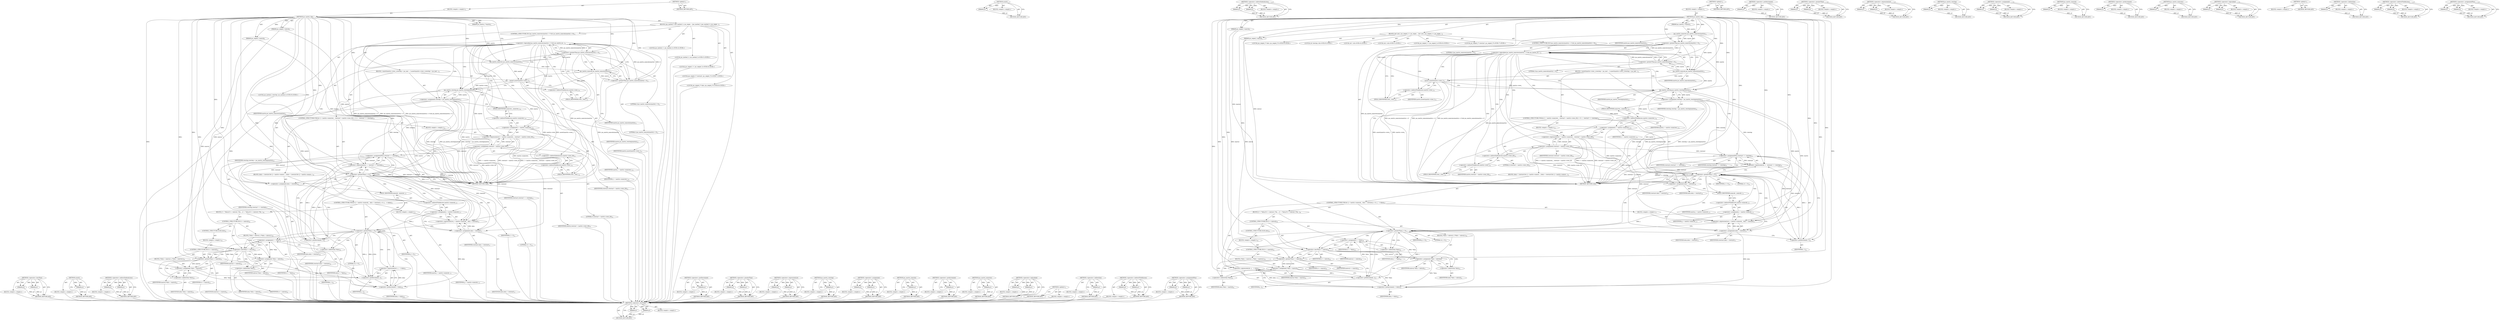 digraph "&lt;operator&gt;.assignmentPlus" {
vulnerable_196 [label=<(METHOD,&lt;operator&gt;.lessThan)>];
vulnerable_197 [label=<(PARAM,p1)>];
vulnerable_198 [label=<(PARAM,p2)>];
vulnerable_199 [label=<(BLOCK,&lt;empty&gt;,&lt;empty&gt;)>];
vulnerable_200 [label=<(METHOD_RETURN,ANY)>];
vulnerable_151 [label=<(METHOD,assert)>];
vulnerable_152 [label=<(PARAM,p1)>];
vulnerable_153 [label=<(BLOCK,&lt;empty&gt;,&lt;empty&gt;)>];
vulnerable_154 [label=<(METHOD_RETURN,ANY)>];
vulnerable_174 [label=<(METHOD,&lt;operator&gt;.indirectIndexAccess)>];
vulnerable_175 [label=<(PARAM,p1)>];
vulnerable_176 [label=<(PARAM,p2)>];
vulnerable_177 [label=<(BLOCK,&lt;empty&gt;,&lt;empty&gt;)>];
vulnerable_178 [label=<(METHOD_RETURN,ANY)>];
vulnerable_6 [label=<(METHOD,&lt;global&gt;)<SUB>1</SUB>>];
vulnerable_7 [label=<(BLOCK,&lt;empty&gt;,&lt;empty&gt;)<SUB>1</SUB>>];
vulnerable_8 [label=<(METHOD,jas_matrix_clip)<SUB>1</SUB>>];
vulnerable_9 [label=<(PARAM,jas_matrix_t *matrix)<SUB>1</SUB>>];
vulnerable_10 [label=<(PARAM,jas_seqent_t minval)<SUB>1</SUB>>];
vulnerable_11 [label=<(PARAM,jas_seqent_t maxval)<SUB>2</SUB>>];
vulnerable_12 [label=<(BLOCK,{
	int i;
	int j;
 	jas_seqent_t v;
 	jas_seqen...,{
	int i;
	int j;
 	jas_seqent_t v;
 	jas_seqen...)<SUB>3</SUB>>];
vulnerable_13 [label="<(LOCAL,int i: int)<SUB>4</SUB>>"];
vulnerable_14 [label="<(LOCAL,int j: int)<SUB>5</SUB>>"];
vulnerable_15 [label="<(LOCAL,jas_seqent_t v: jas_seqent_t)<SUB>6</SUB>>"];
vulnerable_16 [label="<(LOCAL,jas_seqent_t* rowstart: jas_seqent_t*)<SUB>7</SUB>>"];
vulnerable_17 [label="<(LOCAL,jas_seqent_t* data: jas_seqent_t*)<SUB>8</SUB>>"];
vulnerable_18 [label="<(LOCAL,int rowstep: int)<SUB>9</SUB>>"];
vulnerable_19 [label=<(CONTROL_STRUCTURE,IF,if (jas_matrix_numrows(matrix) &gt; 0 &amp;&amp; jas_matrix_numcols(matrix) &gt; 0))<SUB>11</SUB>>];
vulnerable_20 [label=<(&lt;operator&gt;.logicalAnd,jas_matrix_numrows(matrix) &gt; 0 &amp;&amp; jas_matrix_nu...)<SUB>11</SUB>>];
vulnerable_21 [label=<(&lt;operator&gt;.greaterThan,jas_matrix_numrows(matrix) &gt; 0)<SUB>11</SUB>>];
vulnerable_22 [label=<(jas_matrix_numrows,jas_matrix_numrows(matrix))<SUB>11</SUB>>];
vulnerable_23 [label=<(IDENTIFIER,matrix,jas_matrix_numrows(matrix))<SUB>11</SUB>>];
vulnerable_24 [label=<(LITERAL,0,jas_matrix_numrows(matrix) &gt; 0)<SUB>11</SUB>>];
vulnerable_25 [label=<(&lt;operator&gt;.greaterThan,jas_matrix_numcols(matrix) &gt; 0)<SUB>11</SUB>>];
vulnerable_26 [label=<(jas_matrix_numcols,jas_matrix_numcols(matrix))<SUB>11</SUB>>];
vulnerable_27 [label=<(IDENTIFIER,matrix,jas_matrix_numcols(matrix))<SUB>11</SUB>>];
vulnerable_28 [label=<(LITERAL,0,jas_matrix_numcols(matrix) &gt; 0)<SUB>11</SUB>>];
vulnerable_29 [label=<(BLOCK,{
 		assert(matrix-&gt;rows_);
		rowstep = jas_mat...,{
 		assert(matrix-&gt;rows_);
		rowstep = jas_mat...)<SUB>11</SUB>>];
vulnerable_30 [label=<(assert,assert(matrix-&gt;rows_))<SUB>12</SUB>>];
vulnerable_31 [label=<(&lt;operator&gt;.indirectFieldAccess,matrix-&gt;rows_)<SUB>12</SUB>>];
vulnerable_32 [label=<(IDENTIFIER,matrix,assert(matrix-&gt;rows_))<SUB>12</SUB>>];
vulnerable_33 [label=<(FIELD_IDENTIFIER,rows_,rows_)<SUB>12</SUB>>];
vulnerable_34 [label=<(&lt;operator&gt;.assignment,rowstep = jas_matrix_rowstep(matrix))<SUB>13</SUB>>];
vulnerable_35 [label=<(IDENTIFIER,rowstep,rowstep = jas_matrix_rowstep(matrix))<SUB>13</SUB>>];
vulnerable_36 [label=<(jas_matrix_rowstep,jas_matrix_rowstep(matrix))<SUB>13</SUB>>];
vulnerable_37 [label=<(IDENTIFIER,matrix,jas_matrix_rowstep(matrix))<SUB>13</SUB>>];
vulnerable_38 [label=<(CONTROL_STRUCTURE,FOR,for (i = matrix-&gt;numrows_, rowstart = matrix-&gt;rows_[0];i &gt; 0;--i,
		  rowstart += rowstep))<SUB>14</SUB>>];
vulnerable_39 [label=<(BLOCK,&lt;empty&gt;,&lt;empty&gt;)<SUB>14</SUB>>];
vulnerable_40 [label=<(&lt;operator&gt;.expressionList,i = matrix-&gt;numrows_, rowstart = matrix-&gt;rows_[0])<SUB>14</SUB>>];
vulnerable_41 [label=<(&lt;operator&gt;.assignment,i = matrix-&gt;numrows_)<SUB>14</SUB>>];
vulnerable_42 [label=<(IDENTIFIER,i,i = matrix-&gt;numrows_)<SUB>14</SUB>>];
vulnerable_43 [label=<(&lt;operator&gt;.indirectFieldAccess,matrix-&gt;numrows_)<SUB>14</SUB>>];
vulnerable_44 [label=<(IDENTIFIER,matrix,i = matrix-&gt;numrows_)<SUB>14</SUB>>];
vulnerable_45 [label=<(FIELD_IDENTIFIER,numrows_,numrows_)<SUB>14</SUB>>];
vulnerable_46 [label=<(&lt;operator&gt;.assignment,rowstart = matrix-&gt;rows_[0])<SUB>14</SUB>>];
vulnerable_47 [label=<(IDENTIFIER,rowstart,rowstart = matrix-&gt;rows_[0])<SUB>14</SUB>>];
vulnerable_48 [label=<(&lt;operator&gt;.indirectIndexAccess,matrix-&gt;rows_[0])<SUB>14</SUB>>];
vulnerable_49 [label=<(&lt;operator&gt;.indirectFieldAccess,matrix-&gt;rows_)<SUB>14</SUB>>];
vulnerable_50 [label=<(IDENTIFIER,matrix,rowstart = matrix-&gt;rows_[0])<SUB>14</SUB>>];
vulnerable_51 [label=<(FIELD_IDENTIFIER,rows_,rows_)<SUB>14</SUB>>];
vulnerable_52 [label=<(LITERAL,0,rowstart = matrix-&gt;rows_[0])<SUB>14</SUB>>];
vulnerable_53 [label=<(&lt;operator&gt;.greaterThan,i &gt; 0)<SUB>14</SUB>>];
vulnerable_54 [label=<(IDENTIFIER,i,i &gt; 0)<SUB>14</SUB>>];
vulnerable_55 [label=<(LITERAL,0,i &gt; 0)<SUB>14</SUB>>];
vulnerable_56 [label=<(&lt;operator&gt;.expressionList,--i,
		  rowstart += rowstep)<SUB>14</SUB>>];
vulnerable_57 [label=<(&lt;operator&gt;.preDecrement,--i)<SUB>14</SUB>>];
vulnerable_58 [label=<(IDENTIFIER,i,--i)<SUB>14</SUB>>];
vulnerable_59 [label=<(&lt;operator&gt;.assignmentPlus,rowstart += rowstep)<SUB>15</SUB>>];
vulnerable_60 [label=<(IDENTIFIER,rowstart,rowstart += rowstep)<SUB>15</SUB>>];
vulnerable_61 [label=<(IDENTIFIER,rowstep,rowstart += rowstep)<SUB>15</SUB>>];
vulnerable_62 [label=<(BLOCK,{
			data = rowstart;
			for (j = matrix-&gt;numco...,{
			data = rowstart;
			for (j = matrix-&gt;numco...)<SUB>15</SUB>>];
vulnerable_63 [label=<(&lt;operator&gt;.assignment,data = rowstart)<SUB>16</SUB>>];
vulnerable_64 [label=<(IDENTIFIER,data,data = rowstart)<SUB>16</SUB>>];
vulnerable_65 [label=<(IDENTIFIER,rowstart,data = rowstart)<SUB>16</SUB>>];
vulnerable_66 [label=<(CONTROL_STRUCTURE,FOR,for (j = matrix-&gt;numcols_, data = rowstart;j &gt; 0;--j,
			  ++data))<SUB>17</SUB>>];
vulnerable_67 [label=<(BLOCK,&lt;empty&gt;,&lt;empty&gt;)<SUB>17</SUB>>];
vulnerable_68 [label=<(&lt;operator&gt;.expressionList,j = matrix-&gt;numcols_, data = rowstart)<SUB>17</SUB>>];
vulnerable_69 [label=<(&lt;operator&gt;.assignment,j = matrix-&gt;numcols_)<SUB>17</SUB>>];
vulnerable_70 [label=<(IDENTIFIER,j,j = matrix-&gt;numcols_)<SUB>17</SUB>>];
vulnerable_71 [label=<(&lt;operator&gt;.indirectFieldAccess,matrix-&gt;numcols_)<SUB>17</SUB>>];
vulnerable_72 [label=<(IDENTIFIER,matrix,j = matrix-&gt;numcols_)<SUB>17</SUB>>];
vulnerable_73 [label=<(FIELD_IDENTIFIER,numcols_,numcols_)<SUB>17</SUB>>];
vulnerable_74 [label=<(&lt;operator&gt;.assignment,data = rowstart)<SUB>17</SUB>>];
vulnerable_75 [label=<(IDENTIFIER,data,data = rowstart)<SUB>17</SUB>>];
vulnerable_76 [label=<(IDENTIFIER,rowstart,data = rowstart)<SUB>17</SUB>>];
vulnerable_77 [label=<(&lt;operator&gt;.greaterThan,j &gt; 0)<SUB>17</SUB>>];
vulnerable_78 [label=<(IDENTIFIER,j,j &gt; 0)<SUB>17</SUB>>];
vulnerable_79 [label=<(LITERAL,0,j &gt; 0)<SUB>17</SUB>>];
vulnerable_80 [label=<(&lt;operator&gt;.expressionList,--j,
			  ++data)<SUB>17</SUB>>];
vulnerable_81 [label=<(&lt;operator&gt;.preDecrement,--j)<SUB>17</SUB>>];
vulnerable_82 [label=<(IDENTIFIER,j,--j)<SUB>17</SUB>>];
vulnerable_83 [label=<(&lt;operator&gt;.preIncrement,++data)<SUB>18</SUB>>];
vulnerable_84 [label=<(IDENTIFIER,data,++data)<SUB>18</SUB>>];
vulnerable_85 [label=<(BLOCK,{
				v = *data;
				if (v &lt; minval) {
					*da...,{
				v = *data;
				if (v &lt; minval) {
					*da...)<SUB>18</SUB>>];
vulnerable_86 [label=<(&lt;operator&gt;.assignment,v = *data)<SUB>19</SUB>>];
vulnerable_87 [label=<(IDENTIFIER,v,v = *data)<SUB>19</SUB>>];
vulnerable_88 [label=<(&lt;operator&gt;.indirection,*data)<SUB>19</SUB>>];
vulnerable_89 [label=<(IDENTIFIER,data,v = *data)<SUB>19</SUB>>];
vulnerable_90 [label=<(CONTROL_STRUCTURE,IF,if (v &lt; minval))<SUB>20</SUB>>];
vulnerable_91 [label=<(&lt;operator&gt;.lessThan,v &lt; minval)<SUB>20</SUB>>];
vulnerable_92 [label=<(IDENTIFIER,v,v &lt; minval)<SUB>20</SUB>>];
vulnerable_93 [label=<(IDENTIFIER,minval,v &lt; minval)<SUB>20</SUB>>];
vulnerable_94 [label=<(BLOCK,{
					*data = minval;
				},{
					*data = minval;
				})<SUB>20</SUB>>];
vulnerable_95 [label=<(&lt;operator&gt;.assignment,*data = minval)<SUB>21</SUB>>];
vulnerable_96 [label=<(&lt;operator&gt;.indirection,*data)<SUB>21</SUB>>];
vulnerable_97 [label=<(IDENTIFIER,data,*data = minval)<SUB>21</SUB>>];
vulnerable_98 [label=<(IDENTIFIER,minval,*data = minval)<SUB>21</SUB>>];
vulnerable_99 [label=<(CONTROL_STRUCTURE,ELSE,else)<SUB>22</SUB>>];
vulnerable_100 [label=<(BLOCK,&lt;empty&gt;,&lt;empty&gt;)<SUB>22</SUB>>];
vulnerable_101 [label=<(CONTROL_STRUCTURE,IF,if (v &gt; maxval))<SUB>22</SUB>>];
vulnerable_102 [label=<(&lt;operator&gt;.greaterThan,v &gt; maxval)<SUB>22</SUB>>];
vulnerable_103 [label=<(IDENTIFIER,v,v &gt; maxval)<SUB>22</SUB>>];
vulnerable_104 [label=<(IDENTIFIER,maxval,v &gt; maxval)<SUB>22</SUB>>];
vulnerable_105 [label=<(BLOCK,{
					*data = maxval;
				},{
					*data = maxval;
				})<SUB>22</SUB>>];
vulnerable_106 [label=<(&lt;operator&gt;.assignment,*data = maxval)<SUB>23</SUB>>];
vulnerable_107 [label=<(&lt;operator&gt;.indirection,*data)<SUB>23</SUB>>];
vulnerable_108 [label=<(IDENTIFIER,data,*data = maxval)<SUB>23</SUB>>];
vulnerable_109 [label=<(IDENTIFIER,maxval,*data = maxval)<SUB>23</SUB>>];
vulnerable_110 [label=<(METHOD_RETURN,void)<SUB>1</SUB>>];
vulnerable_112 [label=<(METHOD_RETURN,ANY)<SUB>1</SUB>>];
vulnerable_179 [label=<(METHOD,&lt;operator&gt;.preDecrement)>];
vulnerable_180 [label=<(PARAM,p1)>];
vulnerable_181 [label=<(BLOCK,&lt;empty&gt;,&lt;empty&gt;)>];
vulnerable_182 [label=<(METHOD_RETURN,ANY)>];
vulnerable_138 [label=<(METHOD,&lt;operator&gt;.greaterThan)>];
vulnerable_139 [label=<(PARAM,p1)>];
vulnerable_140 [label=<(PARAM,p2)>];
vulnerable_141 [label=<(BLOCK,&lt;empty&gt;,&lt;empty&gt;)>];
vulnerable_142 [label=<(METHOD_RETURN,ANY)>];
vulnerable_169 [label=<(METHOD,&lt;operator&gt;.expressionList)>];
vulnerable_170 [label=<(PARAM,p1)>];
vulnerable_171 [label=<(PARAM,p2)>];
vulnerable_172 [label=<(BLOCK,&lt;empty&gt;,&lt;empty&gt;)>];
vulnerable_173 [label=<(METHOD_RETURN,ANY)>];
vulnerable_165 [label=<(METHOD,jas_matrix_rowstep)>];
vulnerable_166 [label=<(PARAM,p1)>];
vulnerable_167 [label=<(BLOCK,&lt;empty&gt;,&lt;empty&gt;)>];
vulnerable_168 [label=<(METHOD_RETURN,ANY)>];
vulnerable_160 [label=<(METHOD,&lt;operator&gt;.assignment)>];
vulnerable_161 [label=<(PARAM,p1)>];
vulnerable_162 [label=<(PARAM,p2)>];
vulnerable_163 [label=<(BLOCK,&lt;empty&gt;,&lt;empty&gt;)>];
vulnerable_164 [label=<(METHOD_RETURN,ANY)>];
vulnerable_147 [label=<(METHOD,jas_matrix_numcols)>];
vulnerable_148 [label=<(PARAM,p1)>];
vulnerable_149 [label=<(BLOCK,&lt;empty&gt;,&lt;empty&gt;)>];
vulnerable_150 [label=<(METHOD_RETURN,ANY)>];
vulnerable_188 [label=<(METHOD,&lt;operator&gt;.preIncrement)>];
vulnerable_189 [label=<(PARAM,p1)>];
vulnerable_190 [label=<(BLOCK,&lt;empty&gt;,&lt;empty&gt;)>];
vulnerable_191 [label=<(METHOD_RETURN,ANY)>];
vulnerable_143 [label=<(METHOD,jas_matrix_numrows)>];
vulnerable_144 [label=<(PARAM,p1)>];
vulnerable_145 [label=<(BLOCK,&lt;empty&gt;,&lt;empty&gt;)>];
vulnerable_146 [label=<(METHOD_RETURN,ANY)>];
vulnerable_133 [label=<(METHOD,&lt;operator&gt;.logicalAnd)>];
vulnerable_134 [label=<(PARAM,p1)>];
vulnerable_135 [label=<(PARAM,p2)>];
vulnerable_136 [label=<(BLOCK,&lt;empty&gt;,&lt;empty&gt;)>];
vulnerable_137 [label=<(METHOD_RETURN,ANY)>];
vulnerable_127 [label=<(METHOD,&lt;global&gt;)<SUB>1</SUB>>];
vulnerable_128 [label=<(BLOCK,&lt;empty&gt;,&lt;empty&gt;)>];
vulnerable_129 [label=<(METHOD_RETURN,ANY)>];
vulnerable_192 [label=<(METHOD,&lt;operator&gt;.indirection)>];
vulnerable_193 [label=<(PARAM,p1)>];
vulnerable_194 [label=<(BLOCK,&lt;empty&gt;,&lt;empty&gt;)>];
vulnerable_195 [label=<(METHOD_RETURN,ANY)>];
vulnerable_155 [label=<(METHOD,&lt;operator&gt;.indirectFieldAccess)>];
vulnerable_156 [label=<(PARAM,p1)>];
vulnerable_157 [label=<(PARAM,p2)>];
vulnerable_158 [label=<(BLOCK,&lt;empty&gt;,&lt;empty&gt;)>];
vulnerable_159 [label=<(METHOD_RETURN,ANY)>];
vulnerable_183 [label=<(METHOD,&lt;operator&gt;.assignmentPlus)>];
vulnerable_184 [label=<(PARAM,p1)>];
vulnerable_185 [label=<(PARAM,p2)>];
vulnerable_186 [label=<(BLOCK,&lt;empty&gt;,&lt;empty&gt;)>];
vulnerable_187 [label=<(METHOD_RETURN,ANY)>];
fixed_198 [label=<(METHOD,&lt;operator&gt;.lessThan)>];
fixed_199 [label=<(PARAM,p1)>];
fixed_200 [label=<(PARAM,p2)>];
fixed_201 [label=<(BLOCK,&lt;empty&gt;,&lt;empty&gt;)>];
fixed_202 [label=<(METHOD_RETURN,ANY)>];
fixed_153 [label=<(METHOD,assert)>];
fixed_154 [label=<(PARAM,p1)>];
fixed_155 [label=<(BLOCK,&lt;empty&gt;,&lt;empty&gt;)>];
fixed_156 [label=<(METHOD_RETURN,ANY)>];
fixed_176 [label=<(METHOD,&lt;operator&gt;.indirectIndexAccess)>];
fixed_177 [label=<(PARAM,p1)>];
fixed_178 [label=<(PARAM,p2)>];
fixed_179 [label=<(BLOCK,&lt;empty&gt;,&lt;empty&gt;)>];
fixed_180 [label=<(METHOD_RETURN,ANY)>];
fixed_6 [label=<(METHOD,&lt;global&gt;)<SUB>1</SUB>>];
fixed_7 [label=<(BLOCK,&lt;empty&gt;,&lt;empty&gt;)<SUB>1</SUB>>];
fixed_8 [label=<(METHOD,jas_matrix_clip)<SUB>1</SUB>>];
fixed_9 [label=<(PARAM,jas_matrix_t *matrix)<SUB>1</SUB>>];
fixed_10 [label=<(PARAM,jas_seqent_t minval)<SUB>1</SUB>>];
fixed_11 [label=<(PARAM,jas_seqent_t maxval)<SUB>2</SUB>>];
fixed_12 [label=<(BLOCK,{
	jas_matind_t i;
	jas_matind_t j;
 	jas_seqen...,{
	jas_matind_t i;
	jas_matind_t j;
 	jas_seqen...)<SUB>3</SUB>>];
fixed_13 [label="<(LOCAL,jas_matind_t i: jas_matind_t)<SUB>4</SUB>>"];
fixed_14 [label="<(LOCAL,jas_matind_t j: jas_matind_t)<SUB>5</SUB>>"];
fixed_15 [label="<(LOCAL,jas_seqent_t v: jas_seqent_t)<SUB>6</SUB>>"];
fixed_16 [label="<(LOCAL,jas_seqent_t* rowstart: jas_seqent_t*)<SUB>7</SUB>>"];
fixed_17 [label="<(LOCAL,jas_seqent_t* data: jas_seqent_t*)<SUB>8</SUB>>"];
fixed_18 [label="<(LOCAL,jas_matind_t rowstep: jas_matind_t)<SUB>9</SUB>>"];
fixed_19 [label=<(CONTROL_STRUCTURE,IF,if (jas_matrix_numrows(matrix) &gt; 0 &amp;&amp; jas_matrix_numcols(matrix) &gt; 0))<SUB>11</SUB>>];
fixed_20 [label=<(&lt;operator&gt;.logicalAnd,jas_matrix_numrows(matrix) &gt; 0 &amp;&amp; jas_matrix_nu...)<SUB>11</SUB>>];
fixed_21 [label=<(&lt;operator&gt;.greaterThan,jas_matrix_numrows(matrix) &gt; 0)<SUB>11</SUB>>];
fixed_22 [label=<(jas_matrix_numrows,jas_matrix_numrows(matrix))<SUB>11</SUB>>];
fixed_23 [label=<(IDENTIFIER,matrix,jas_matrix_numrows(matrix))<SUB>11</SUB>>];
fixed_24 [label=<(LITERAL,0,jas_matrix_numrows(matrix) &gt; 0)<SUB>11</SUB>>];
fixed_25 [label=<(&lt;operator&gt;.greaterThan,jas_matrix_numcols(matrix) &gt; 0)<SUB>11</SUB>>];
fixed_26 [label=<(jas_matrix_numcols,jas_matrix_numcols(matrix))<SUB>11</SUB>>];
fixed_27 [label=<(IDENTIFIER,matrix,jas_matrix_numcols(matrix))<SUB>11</SUB>>];
fixed_28 [label=<(LITERAL,0,jas_matrix_numcols(matrix) &gt; 0)<SUB>11</SUB>>];
fixed_29 [label=<(BLOCK,{
 		assert(matrix-&gt;rows_);
		rowstep = jas_mat...,{
 		assert(matrix-&gt;rows_);
		rowstep = jas_mat...)<SUB>11</SUB>>];
fixed_30 [label=<(assert,assert(matrix-&gt;rows_))<SUB>12</SUB>>];
fixed_31 [label=<(&lt;operator&gt;.indirectFieldAccess,matrix-&gt;rows_)<SUB>12</SUB>>];
fixed_32 [label=<(IDENTIFIER,matrix,assert(matrix-&gt;rows_))<SUB>12</SUB>>];
fixed_33 [label=<(FIELD_IDENTIFIER,rows_,rows_)<SUB>12</SUB>>];
fixed_34 [label=<(&lt;operator&gt;.assignment,rowstep = jas_matrix_rowstep(matrix))<SUB>13</SUB>>];
fixed_35 [label=<(IDENTIFIER,rowstep,rowstep = jas_matrix_rowstep(matrix))<SUB>13</SUB>>];
fixed_36 [label=<(jas_matrix_rowstep,jas_matrix_rowstep(matrix))<SUB>13</SUB>>];
fixed_37 [label=<(IDENTIFIER,matrix,jas_matrix_rowstep(matrix))<SUB>13</SUB>>];
fixed_38 [label=<(CONTROL_STRUCTURE,FOR,for (i = matrix-&gt;numrows_, rowstart = matrix-&gt;rows_[0];i &gt; 0;--i,
		  rowstart += rowstep))<SUB>14</SUB>>];
fixed_39 [label=<(BLOCK,&lt;empty&gt;,&lt;empty&gt;)<SUB>14</SUB>>];
fixed_40 [label=<(&lt;operator&gt;.expressionList,i = matrix-&gt;numrows_, rowstart = matrix-&gt;rows_[0])<SUB>14</SUB>>];
fixed_41 [label=<(&lt;operator&gt;.assignment,i = matrix-&gt;numrows_)<SUB>14</SUB>>];
fixed_42 [label=<(IDENTIFIER,i,i = matrix-&gt;numrows_)<SUB>14</SUB>>];
fixed_43 [label=<(&lt;operator&gt;.indirectFieldAccess,matrix-&gt;numrows_)<SUB>14</SUB>>];
fixed_44 [label=<(IDENTIFIER,matrix,i = matrix-&gt;numrows_)<SUB>14</SUB>>];
fixed_45 [label=<(FIELD_IDENTIFIER,numrows_,numrows_)<SUB>14</SUB>>];
fixed_46 [label=<(&lt;operator&gt;.assignment,rowstart = matrix-&gt;rows_[0])<SUB>14</SUB>>];
fixed_47 [label=<(IDENTIFIER,rowstart,rowstart = matrix-&gt;rows_[0])<SUB>14</SUB>>];
fixed_48 [label=<(&lt;operator&gt;.indirectIndexAccess,matrix-&gt;rows_[0])<SUB>14</SUB>>];
fixed_49 [label=<(&lt;operator&gt;.indirectFieldAccess,matrix-&gt;rows_)<SUB>14</SUB>>];
fixed_50 [label=<(IDENTIFIER,matrix,rowstart = matrix-&gt;rows_[0])<SUB>14</SUB>>];
fixed_51 [label=<(FIELD_IDENTIFIER,rows_,rows_)<SUB>14</SUB>>];
fixed_52 [label=<(LITERAL,0,rowstart = matrix-&gt;rows_[0])<SUB>14</SUB>>];
fixed_53 [label=<(&lt;operator&gt;.greaterThan,i &gt; 0)<SUB>14</SUB>>];
fixed_54 [label=<(IDENTIFIER,i,i &gt; 0)<SUB>14</SUB>>];
fixed_55 [label=<(LITERAL,0,i &gt; 0)<SUB>14</SUB>>];
fixed_56 [label=<(&lt;operator&gt;.expressionList,--i,
		  rowstart += rowstep)<SUB>14</SUB>>];
fixed_57 [label=<(&lt;operator&gt;.preDecrement,--i)<SUB>14</SUB>>];
fixed_58 [label=<(IDENTIFIER,i,--i)<SUB>14</SUB>>];
fixed_59 [label=<(&lt;operator&gt;.assignmentPlus,rowstart += rowstep)<SUB>15</SUB>>];
fixed_60 [label=<(IDENTIFIER,rowstart,rowstart += rowstep)<SUB>15</SUB>>];
fixed_61 [label=<(IDENTIFIER,rowstep,rowstart += rowstep)<SUB>15</SUB>>];
fixed_62 [label=<(BLOCK,{
			data = rowstart;
			for (j = matrix-&gt;numco...,{
			data = rowstart;
			for (j = matrix-&gt;numco...)<SUB>15</SUB>>];
fixed_63 [label=<(&lt;operator&gt;.assignment,data = rowstart)<SUB>16</SUB>>];
fixed_64 [label=<(IDENTIFIER,data,data = rowstart)<SUB>16</SUB>>];
fixed_65 [label=<(IDENTIFIER,rowstart,data = rowstart)<SUB>16</SUB>>];
fixed_66 [label=<(CONTROL_STRUCTURE,FOR,for (j = matrix-&gt;numcols_, data = rowstart;j &gt; 0;--j,
			  ++data))<SUB>17</SUB>>];
fixed_67 [label=<(BLOCK,&lt;empty&gt;,&lt;empty&gt;)<SUB>17</SUB>>];
fixed_68 [label=<(&lt;operator&gt;.expressionList,j = matrix-&gt;numcols_, data = rowstart)<SUB>17</SUB>>];
fixed_69 [label=<(&lt;operator&gt;.assignment,j = matrix-&gt;numcols_)<SUB>17</SUB>>];
fixed_70 [label=<(IDENTIFIER,j,j = matrix-&gt;numcols_)<SUB>17</SUB>>];
fixed_71 [label=<(&lt;operator&gt;.indirectFieldAccess,matrix-&gt;numcols_)<SUB>17</SUB>>];
fixed_72 [label=<(IDENTIFIER,matrix,j = matrix-&gt;numcols_)<SUB>17</SUB>>];
fixed_73 [label=<(FIELD_IDENTIFIER,numcols_,numcols_)<SUB>17</SUB>>];
fixed_74 [label=<(&lt;operator&gt;.assignment,data = rowstart)<SUB>17</SUB>>];
fixed_75 [label=<(IDENTIFIER,data,data = rowstart)<SUB>17</SUB>>];
fixed_76 [label=<(IDENTIFIER,rowstart,data = rowstart)<SUB>17</SUB>>];
fixed_77 [label=<(&lt;operator&gt;.greaterThan,j &gt; 0)<SUB>17</SUB>>];
fixed_78 [label=<(IDENTIFIER,j,j &gt; 0)<SUB>17</SUB>>];
fixed_79 [label=<(LITERAL,0,j &gt; 0)<SUB>17</SUB>>];
fixed_80 [label=<(&lt;operator&gt;.expressionList,--j,
			  ++data)<SUB>17</SUB>>];
fixed_81 [label=<(&lt;operator&gt;.preDecrement,--j)<SUB>17</SUB>>];
fixed_82 [label=<(IDENTIFIER,j,--j)<SUB>17</SUB>>];
fixed_83 [label=<(&lt;operator&gt;.preIncrement,++data)<SUB>18</SUB>>];
fixed_84 [label=<(IDENTIFIER,data,++data)<SUB>18</SUB>>];
fixed_85 [label=<(BLOCK,{
				v = *data;
				if (v &lt; minval) {
					*da...,{
				v = *data;
				if (v &lt; minval) {
					*da...)<SUB>18</SUB>>];
fixed_86 [label=<(&lt;operator&gt;.assignment,v = *data)<SUB>19</SUB>>];
fixed_87 [label=<(IDENTIFIER,v,v = *data)<SUB>19</SUB>>];
fixed_88 [label=<(&lt;operator&gt;.indirection,*data)<SUB>19</SUB>>];
fixed_89 [label=<(IDENTIFIER,data,v = *data)<SUB>19</SUB>>];
fixed_90 [label=<(CONTROL_STRUCTURE,IF,if (v &lt; minval))<SUB>20</SUB>>];
fixed_91 [label=<(&lt;operator&gt;.lessThan,v &lt; minval)<SUB>20</SUB>>];
fixed_92 [label=<(IDENTIFIER,v,v &lt; minval)<SUB>20</SUB>>];
fixed_93 [label=<(IDENTIFIER,minval,v &lt; minval)<SUB>20</SUB>>];
fixed_94 [label=<(BLOCK,{
					*data = minval;
				},{
					*data = minval;
				})<SUB>20</SUB>>];
fixed_95 [label=<(&lt;operator&gt;.assignment,*data = minval)<SUB>21</SUB>>];
fixed_96 [label=<(&lt;operator&gt;.indirection,*data)<SUB>21</SUB>>];
fixed_97 [label=<(IDENTIFIER,data,*data = minval)<SUB>21</SUB>>];
fixed_98 [label=<(IDENTIFIER,minval,*data = minval)<SUB>21</SUB>>];
fixed_99 [label=<(CONTROL_STRUCTURE,ELSE,else)<SUB>22</SUB>>];
fixed_100 [label=<(BLOCK,&lt;empty&gt;,&lt;empty&gt;)<SUB>22</SUB>>];
fixed_101 [label=<(CONTROL_STRUCTURE,IF,if (v &gt; maxval))<SUB>22</SUB>>];
fixed_102 [label=<(&lt;operator&gt;.greaterThan,v &gt; maxval)<SUB>22</SUB>>];
fixed_103 [label=<(IDENTIFIER,v,v &gt; maxval)<SUB>22</SUB>>];
fixed_104 [label=<(IDENTIFIER,maxval,v &gt; maxval)<SUB>22</SUB>>];
fixed_105 [label=<(BLOCK,{
					*data = maxval;
				},{
					*data = maxval;
				})<SUB>22</SUB>>];
fixed_106 [label=<(&lt;operator&gt;.assignment,*data = maxval)<SUB>23</SUB>>];
fixed_107 [label=<(&lt;operator&gt;.indirection,*data)<SUB>23</SUB>>];
fixed_108 [label=<(IDENTIFIER,data,*data = maxval)<SUB>23</SUB>>];
fixed_109 [label=<(IDENTIFIER,maxval,*data = maxval)<SUB>23</SUB>>];
fixed_110 [label=<(METHOD_RETURN,void)<SUB>1</SUB>>];
fixed_112 [label=<(METHOD_RETURN,ANY)<SUB>1</SUB>>];
fixed_181 [label=<(METHOD,&lt;operator&gt;.preDecrement)>];
fixed_182 [label=<(PARAM,p1)>];
fixed_183 [label=<(BLOCK,&lt;empty&gt;,&lt;empty&gt;)>];
fixed_184 [label=<(METHOD_RETURN,ANY)>];
fixed_140 [label=<(METHOD,&lt;operator&gt;.greaterThan)>];
fixed_141 [label=<(PARAM,p1)>];
fixed_142 [label=<(PARAM,p2)>];
fixed_143 [label=<(BLOCK,&lt;empty&gt;,&lt;empty&gt;)>];
fixed_144 [label=<(METHOD_RETURN,ANY)>];
fixed_171 [label=<(METHOD,&lt;operator&gt;.expressionList)>];
fixed_172 [label=<(PARAM,p1)>];
fixed_173 [label=<(PARAM,p2)>];
fixed_174 [label=<(BLOCK,&lt;empty&gt;,&lt;empty&gt;)>];
fixed_175 [label=<(METHOD_RETURN,ANY)>];
fixed_167 [label=<(METHOD,jas_matrix_rowstep)>];
fixed_168 [label=<(PARAM,p1)>];
fixed_169 [label=<(BLOCK,&lt;empty&gt;,&lt;empty&gt;)>];
fixed_170 [label=<(METHOD_RETURN,ANY)>];
fixed_162 [label=<(METHOD,&lt;operator&gt;.assignment)>];
fixed_163 [label=<(PARAM,p1)>];
fixed_164 [label=<(PARAM,p2)>];
fixed_165 [label=<(BLOCK,&lt;empty&gt;,&lt;empty&gt;)>];
fixed_166 [label=<(METHOD_RETURN,ANY)>];
fixed_149 [label=<(METHOD,jas_matrix_numcols)>];
fixed_150 [label=<(PARAM,p1)>];
fixed_151 [label=<(BLOCK,&lt;empty&gt;,&lt;empty&gt;)>];
fixed_152 [label=<(METHOD_RETURN,ANY)>];
fixed_190 [label=<(METHOD,&lt;operator&gt;.preIncrement)>];
fixed_191 [label=<(PARAM,p1)>];
fixed_192 [label=<(BLOCK,&lt;empty&gt;,&lt;empty&gt;)>];
fixed_193 [label=<(METHOD_RETURN,ANY)>];
fixed_145 [label=<(METHOD,jas_matrix_numrows)>];
fixed_146 [label=<(PARAM,p1)>];
fixed_147 [label=<(BLOCK,&lt;empty&gt;,&lt;empty&gt;)>];
fixed_148 [label=<(METHOD_RETURN,ANY)>];
fixed_135 [label=<(METHOD,&lt;operator&gt;.logicalAnd)>];
fixed_136 [label=<(PARAM,p1)>];
fixed_137 [label=<(PARAM,p2)>];
fixed_138 [label=<(BLOCK,&lt;empty&gt;,&lt;empty&gt;)>];
fixed_139 [label=<(METHOD_RETURN,ANY)>];
fixed_129 [label=<(METHOD,&lt;global&gt;)<SUB>1</SUB>>];
fixed_130 [label=<(BLOCK,&lt;empty&gt;,&lt;empty&gt;)>];
fixed_131 [label=<(METHOD_RETURN,ANY)>];
fixed_194 [label=<(METHOD,&lt;operator&gt;.indirection)>];
fixed_195 [label=<(PARAM,p1)>];
fixed_196 [label=<(BLOCK,&lt;empty&gt;,&lt;empty&gt;)>];
fixed_197 [label=<(METHOD_RETURN,ANY)>];
fixed_157 [label=<(METHOD,&lt;operator&gt;.indirectFieldAccess)>];
fixed_158 [label=<(PARAM,p1)>];
fixed_159 [label=<(PARAM,p2)>];
fixed_160 [label=<(BLOCK,&lt;empty&gt;,&lt;empty&gt;)>];
fixed_161 [label=<(METHOD_RETURN,ANY)>];
fixed_185 [label=<(METHOD,&lt;operator&gt;.assignmentPlus)>];
fixed_186 [label=<(PARAM,p1)>];
fixed_187 [label=<(PARAM,p2)>];
fixed_188 [label=<(BLOCK,&lt;empty&gt;,&lt;empty&gt;)>];
fixed_189 [label=<(METHOD_RETURN,ANY)>];
vulnerable_196 -> vulnerable_197  [key=0, label="AST: "];
vulnerable_196 -> vulnerable_197  [key=1, label="DDG: "];
vulnerable_196 -> vulnerable_199  [key=0, label="AST: "];
vulnerable_196 -> vulnerable_198  [key=0, label="AST: "];
vulnerable_196 -> vulnerable_198  [key=1, label="DDG: "];
vulnerable_196 -> vulnerable_200  [key=0, label="AST: "];
vulnerable_196 -> vulnerable_200  [key=1, label="CFG: "];
vulnerable_197 -> vulnerable_200  [key=0, label="DDG: p1"];
vulnerable_198 -> vulnerable_200  [key=0, label="DDG: p2"];
vulnerable_151 -> vulnerable_152  [key=0, label="AST: "];
vulnerable_151 -> vulnerable_152  [key=1, label="DDG: "];
vulnerable_151 -> vulnerable_153  [key=0, label="AST: "];
vulnerable_151 -> vulnerable_154  [key=0, label="AST: "];
vulnerable_151 -> vulnerable_154  [key=1, label="CFG: "];
vulnerable_152 -> vulnerable_154  [key=0, label="DDG: p1"];
vulnerable_174 -> vulnerable_175  [key=0, label="AST: "];
vulnerable_174 -> vulnerable_175  [key=1, label="DDG: "];
vulnerable_174 -> vulnerable_177  [key=0, label="AST: "];
vulnerable_174 -> vulnerable_176  [key=0, label="AST: "];
vulnerable_174 -> vulnerable_176  [key=1, label="DDG: "];
vulnerable_174 -> vulnerable_178  [key=0, label="AST: "];
vulnerable_174 -> vulnerable_178  [key=1, label="CFG: "];
vulnerable_175 -> vulnerable_178  [key=0, label="DDG: p1"];
vulnerable_176 -> vulnerable_178  [key=0, label="DDG: p2"];
vulnerable_6 -> vulnerable_7  [key=0, label="AST: "];
vulnerable_6 -> vulnerable_112  [key=0, label="AST: "];
vulnerable_6 -> vulnerable_112  [key=1, label="CFG: "];
vulnerable_7 -> vulnerable_8  [key=0, label="AST: "];
vulnerable_8 -> vulnerable_9  [key=0, label="AST: "];
vulnerable_8 -> vulnerable_9  [key=1, label="DDG: "];
vulnerable_8 -> vulnerable_10  [key=0, label="AST: "];
vulnerable_8 -> vulnerable_10  [key=1, label="DDG: "];
vulnerable_8 -> vulnerable_11  [key=0, label="AST: "];
vulnerable_8 -> vulnerable_11  [key=1, label="DDG: "];
vulnerable_8 -> vulnerable_12  [key=0, label="AST: "];
vulnerable_8 -> vulnerable_110  [key=0, label="AST: "];
vulnerable_8 -> vulnerable_22  [key=0, label="CFG: "];
vulnerable_8 -> vulnerable_22  [key=1, label="DDG: "];
vulnerable_8 -> vulnerable_21  [key=0, label="DDG: "];
vulnerable_8 -> vulnerable_25  [key=0, label="DDG: "];
vulnerable_8 -> vulnerable_26  [key=0, label="DDG: "];
vulnerable_8 -> vulnerable_36  [key=0, label="DDG: "];
vulnerable_8 -> vulnerable_53  [key=0, label="DDG: "];
vulnerable_8 -> vulnerable_56  [key=0, label="DDG: "];
vulnerable_8 -> vulnerable_63  [key=0, label="DDG: "];
vulnerable_8 -> vulnerable_57  [key=0, label="DDG: "];
vulnerable_8 -> vulnerable_59  [key=0, label="DDG: "];
vulnerable_8 -> vulnerable_77  [key=0, label="DDG: "];
vulnerable_8 -> vulnerable_68  [key=0, label="DDG: "];
vulnerable_8 -> vulnerable_81  [key=0, label="DDG: "];
vulnerable_8 -> vulnerable_83  [key=0, label="DDG: "];
vulnerable_8 -> vulnerable_74  [key=0, label="DDG: "];
vulnerable_8 -> vulnerable_91  [key=0, label="DDG: "];
vulnerable_8 -> vulnerable_95  [key=0, label="DDG: "];
vulnerable_8 -> vulnerable_102  [key=0, label="DDG: "];
vulnerable_8 -> vulnerable_106  [key=0, label="DDG: "];
vulnerable_9 -> vulnerable_22  [key=0, label="DDG: matrix"];
vulnerable_10 -> vulnerable_110  [key=0, label="DDG: minval"];
vulnerable_10 -> vulnerable_91  [key=0, label="DDG: minval"];
vulnerable_11 -> vulnerable_110  [key=0, label="DDG: maxval"];
vulnerable_11 -> vulnerable_102  [key=0, label="DDG: maxval"];
vulnerable_12 -> vulnerable_13  [key=0, label="AST: "];
vulnerable_12 -> vulnerable_14  [key=0, label="AST: "];
vulnerable_12 -> vulnerable_15  [key=0, label="AST: "];
vulnerable_12 -> vulnerable_16  [key=0, label="AST: "];
vulnerable_12 -> vulnerable_17  [key=0, label="AST: "];
vulnerable_12 -> vulnerable_18  [key=0, label="AST: "];
vulnerable_12 -> vulnerable_19  [key=0, label="AST: "];
vulnerable_19 -> vulnerable_20  [key=0, label="AST: "];
vulnerable_19 -> vulnerable_29  [key=0, label="AST: "];
vulnerable_20 -> vulnerable_21  [key=0, label="AST: "];
vulnerable_20 -> vulnerable_25  [key=0, label="AST: "];
vulnerable_20 -> vulnerable_110  [key=0, label="CFG: "];
vulnerable_20 -> vulnerable_110  [key=1, label="DDG: jas_matrix_numrows(matrix) &gt; 0"];
vulnerable_20 -> vulnerable_110  [key=2, label="DDG: jas_matrix_numcols(matrix) &gt; 0"];
vulnerable_20 -> vulnerable_110  [key=3, label="DDG: jas_matrix_numrows(matrix) &gt; 0 &amp;&amp; jas_matrix_numcols(matrix) &gt; 0"];
vulnerable_20 -> vulnerable_33  [key=0, label="CFG: "];
vulnerable_20 -> vulnerable_33  [key=1, label="CDG: "];
vulnerable_20 -> vulnerable_30  [key=0, label="CDG: "];
vulnerable_20 -> vulnerable_34  [key=0, label="CDG: "];
vulnerable_20 -> vulnerable_48  [key=0, label="CDG: "];
vulnerable_20 -> vulnerable_49  [key=0, label="CDG: "];
vulnerable_20 -> vulnerable_51  [key=0, label="CDG: "];
vulnerable_20 -> vulnerable_46  [key=0, label="CDG: "];
vulnerable_20 -> vulnerable_45  [key=0, label="CDG: "];
vulnerable_20 -> vulnerable_40  [key=0, label="CDG: "];
vulnerable_20 -> vulnerable_43  [key=0, label="CDG: "];
vulnerable_20 -> vulnerable_36  [key=0, label="CDG: "];
vulnerable_20 -> vulnerable_53  [key=0, label="CDG: "];
vulnerable_20 -> vulnerable_41  [key=0, label="CDG: "];
vulnerable_20 -> vulnerable_31  [key=0, label="CDG: "];
vulnerable_21 -> vulnerable_22  [key=0, label="AST: "];
vulnerable_21 -> vulnerable_24  [key=0, label="AST: "];
vulnerable_21 -> vulnerable_20  [key=0, label="CFG: "];
vulnerable_21 -> vulnerable_20  [key=1, label="DDG: jas_matrix_numrows(matrix)"];
vulnerable_21 -> vulnerable_20  [key=2, label="DDG: 0"];
vulnerable_21 -> vulnerable_26  [key=0, label="CFG: "];
vulnerable_21 -> vulnerable_26  [key=1, label="CDG: "];
vulnerable_21 -> vulnerable_110  [key=0, label="DDG: jas_matrix_numrows(matrix)"];
vulnerable_21 -> vulnerable_25  [key=0, label="CDG: "];
vulnerable_22 -> vulnerable_23  [key=0, label="AST: "];
vulnerable_22 -> vulnerable_21  [key=0, label="CFG: "];
vulnerable_22 -> vulnerable_21  [key=1, label="DDG: matrix"];
vulnerable_22 -> vulnerable_30  [key=0, label="DDG: matrix"];
vulnerable_22 -> vulnerable_26  [key=0, label="DDG: matrix"];
vulnerable_22 -> vulnerable_36  [key=0, label="DDG: matrix"];
vulnerable_25 -> vulnerable_26  [key=0, label="AST: "];
vulnerable_25 -> vulnerable_28  [key=0, label="AST: "];
vulnerable_25 -> vulnerable_20  [key=0, label="CFG: "];
vulnerable_25 -> vulnerable_20  [key=1, label="DDG: jas_matrix_numcols(matrix)"];
vulnerable_25 -> vulnerable_20  [key=2, label="DDG: 0"];
vulnerable_25 -> vulnerable_110  [key=0, label="DDG: jas_matrix_numcols(matrix)"];
vulnerable_26 -> vulnerable_27  [key=0, label="AST: "];
vulnerable_26 -> vulnerable_25  [key=0, label="CFG: "];
vulnerable_26 -> vulnerable_25  [key=1, label="DDG: matrix"];
vulnerable_26 -> vulnerable_30  [key=0, label="DDG: matrix"];
vulnerable_26 -> vulnerable_36  [key=0, label="DDG: matrix"];
vulnerable_29 -> vulnerable_30  [key=0, label="AST: "];
vulnerable_29 -> vulnerable_34  [key=0, label="AST: "];
vulnerable_29 -> vulnerable_38  [key=0, label="AST: "];
vulnerable_30 -> vulnerable_31  [key=0, label="AST: "];
vulnerable_30 -> vulnerable_36  [key=0, label="CFG: "];
vulnerable_30 -> vulnerable_36  [key=1, label="DDG: matrix-&gt;rows_"];
vulnerable_30 -> vulnerable_110  [key=0, label="DDG: matrix-&gt;rows_"];
vulnerable_30 -> vulnerable_110  [key=1, label="DDG: assert(matrix-&gt;rows_)"];
vulnerable_31 -> vulnerable_32  [key=0, label="AST: "];
vulnerable_31 -> vulnerable_33  [key=0, label="AST: "];
vulnerable_31 -> vulnerable_30  [key=0, label="CFG: "];
vulnerable_33 -> vulnerable_31  [key=0, label="CFG: "];
vulnerable_34 -> vulnerable_35  [key=0, label="AST: "];
vulnerable_34 -> vulnerable_36  [key=0, label="AST: "];
vulnerable_34 -> vulnerable_45  [key=0, label="CFG: "];
vulnerable_34 -> vulnerable_110  [key=0, label="DDG: rowstep"];
vulnerable_34 -> vulnerable_110  [key=1, label="DDG: jas_matrix_rowstep(matrix)"];
vulnerable_34 -> vulnerable_110  [key=2, label="DDG: rowstep = jas_matrix_rowstep(matrix)"];
vulnerable_34 -> vulnerable_56  [key=0, label="DDG: rowstep"];
vulnerable_34 -> vulnerable_59  [key=0, label="DDG: rowstep"];
vulnerable_36 -> vulnerable_37  [key=0, label="AST: "];
vulnerable_36 -> vulnerable_34  [key=0, label="CFG: "];
vulnerable_36 -> vulnerable_34  [key=1, label="DDG: matrix"];
vulnerable_36 -> vulnerable_110  [key=0, label="DDG: matrix"];
vulnerable_36 -> vulnerable_40  [key=0, label="DDG: matrix"];
vulnerable_36 -> vulnerable_41  [key=0, label="DDG: matrix"];
vulnerable_36 -> vulnerable_68  [key=0, label="DDG: matrix"];
vulnerable_36 -> vulnerable_69  [key=0, label="DDG: matrix"];
vulnerable_38 -> vulnerable_39  [key=0, label="AST: "];
vulnerable_38 -> vulnerable_53  [key=0, label="AST: "];
vulnerable_38 -> vulnerable_56  [key=0, label="AST: "];
vulnerable_38 -> vulnerable_62  [key=0, label="AST: "];
vulnerable_39 -> vulnerable_40  [key=0, label="AST: "];
vulnerable_40 -> vulnerable_41  [key=0, label="AST: "];
vulnerable_40 -> vulnerable_46  [key=0, label="AST: "];
vulnerable_40 -> vulnerable_53  [key=0, label="CFG: "];
vulnerable_40 -> vulnerable_110  [key=0, label="DDG: i = matrix-&gt;numrows_"];
vulnerable_40 -> vulnerable_110  [key=1, label="DDG: rowstart = matrix-&gt;rows_[0]"];
vulnerable_40 -> vulnerable_110  [key=2, label="DDG: i = matrix-&gt;numrows_, rowstart = matrix-&gt;rows_[0]"];
vulnerable_41 -> vulnerable_42  [key=0, label="AST: "];
vulnerable_41 -> vulnerable_43  [key=0, label="AST: "];
vulnerable_41 -> vulnerable_51  [key=0, label="CFG: "];
vulnerable_41 -> vulnerable_110  [key=0, label="DDG: matrix-&gt;numrows_"];
vulnerable_41 -> vulnerable_53  [key=0, label="DDG: i"];
vulnerable_41 -> vulnerable_40  [key=0, label="DDG: i"];
vulnerable_43 -> vulnerable_44  [key=0, label="AST: "];
vulnerable_43 -> vulnerable_45  [key=0, label="AST: "];
vulnerable_43 -> vulnerable_41  [key=0, label="CFG: "];
vulnerable_45 -> vulnerable_43  [key=0, label="CFG: "];
vulnerable_46 -> vulnerable_47  [key=0, label="AST: "];
vulnerable_46 -> vulnerable_48  [key=0, label="AST: "];
vulnerable_46 -> vulnerable_40  [key=0, label="CFG: "];
vulnerable_46 -> vulnerable_40  [key=1, label="DDG: rowstart"];
vulnerable_46 -> vulnerable_110  [key=0, label="DDG: rowstart"];
vulnerable_46 -> vulnerable_110  [key=1, label="DDG: matrix-&gt;rows_[0]"];
vulnerable_46 -> vulnerable_63  [key=0, label="DDG: rowstart"];
vulnerable_46 -> vulnerable_59  [key=0, label="DDG: rowstart"];
vulnerable_46 -> vulnerable_68  [key=0, label="DDG: rowstart"];
vulnerable_46 -> vulnerable_74  [key=0, label="DDG: rowstart"];
vulnerable_48 -> vulnerable_49  [key=0, label="AST: "];
vulnerable_48 -> vulnerable_52  [key=0, label="AST: "];
vulnerable_48 -> vulnerable_46  [key=0, label="CFG: "];
vulnerable_49 -> vulnerable_50  [key=0, label="AST: "];
vulnerable_49 -> vulnerable_51  [key=0, label="AST: "];
vulnerable_49 -> vulnerable_48  [key=0, label="CFG: "];
vulnerable_51 -> vulnerable_49  [key=0, label="CFG: "];
vulnerable_53 -> vulnerable_54  [key=0, label="AST: "];
vulnerable_53 -> vulnerable_55  [key=0, label="AST: "];
vulnerable_53 -> vulnerable_110  [key=0, label="CFG: "];
vulnerable_53 -> vulnerable_110  [key=1, label="DDG: i"];
vulnerable_53 -> vulnerable_110  [key=2, label="DDG: i &gt; 0"];
vulnerable_53 -> vulnerable_63  [key=0, label="CFG: "];
vulnerable_53 -> vulnerable_63  [key=1, label="CDG: "];
vulnerable_53 -> vulnerable_57  [key=0, label="DDG: i"];
vulnerable_53 -> vulnerable_57  [key=1, label="CDG: "];
vulnerable_53 -> vulnerable_68  [key=0, label="CDG: "];
vulnerable_53 -> vulnerable_73  [key=0, label="CDG: "];
vulnerable_53 -> vulnerable_77  [key=0, label="CDG: "];
vulnerable_53 -> vulnerable_56  [key=0, label="CDG: "];
vulnerable_53 -> vulnerable_69  [key=0, label="CDG: "];
vulnerable_53 -> vulnerable_74  [key=0, label="CDG: "];
vulnerable_53 -> vulnerable_59  [key=0, label="CDG: "];
vulnerable_53 -> vulnerable_71  [key=0, label="CDG: "];
vulnerable_53 -> vulnerable_53  [key=0, label="CDG: "];
vulnerable_56 -> vulnerable_57  [key=0, label="AST: "];
vulnerable_56 -> vulnerable_59  [key=0, label="AST: "];
vulnerable_56 -> vulnerable_53  [key=0, label="CFG: "];
vulnerable_56 -> vulnerable_110  [key=0, label="DDG: --i"];
vulnerable_56 -> vulnerable_110  [key=1, label="DDG: rowstart += rowstep"];
vulnerable_56 -> vulnerable_110  [key=2, label="DDG: --i,
		  rowstart += rowstep"];
vulnerable_57 -> vulnerable_58  [key=0, label="AST: "];
vulnerable_57 -> vulnerable_59  [key=0, label="CFG: "];
vulnerable_57 -> vulnerable_53  [key=0, label="DDG: i"];
vulnerable_57 -> vulnerable_56  [key=0, label="DDG: i"];
vulnerable_59 -> vulnerable_60  [key=0, label="AST: "];
vulnerable_59 -> vulnerable_61  [key=0, label="AST: "];
vulnerable_59 -> vulnerable_56  [key=0, label="CFG: "];
vulnerable_59 -> vulnerable_56  [key=1, label="DDG: rowstart"];
vulnerable_59 -> vulnerable_63  [key=0, label="DDG: rowstart"];
vulnerable_59 -> vulnerable_68  [key=0, label="DDG: rowstart"];
vulnerable_59 -> vulnerable_74  [key=0, label="DDG: rowstart"];
vulnerable_62 -> vulnerable_63  [key=0, label="AST: "];
vulnerable_62 -> vulnerable_66  [key=0, label="AST: "];
vulnerable_63 -> vulnerable_64  [key=0, label="AST: "];
vulnerable_63 -> vulnerable_65  [key=0, label="AST: "];
vulnerable_63 -> vulnerable_73  [key=0, label="CFG: "];
vulnerable_66 -> vulnerable_67  [key=0, label="AST: "];
vulnerable_66 -> vulnerable_77  [key=0, label="AST: "];
vulnerable_66 -> vulnerable_80  [key=0, label="AST: "];
vulnerable_66 -> vulnerable_85  [key=0, label="AST: "];
vulnerable_67 -> vulnerable_68  [key=0, label="AST: "];
vulnerable_68 -> vulnerable_69  [key=0, label="AST: "];
vulnerable_68 -> vulnerable_74  [key=0, label="AST: "];
vulnerable_68 -> vulnerable_77  [key=0, label="CFG: "];
vulnerable_69 -> vulnerable_70  [key=0, label="AST: "];
vulnerable_69 -> vulnerable_71  [key=0, label="AST: "];
vulnerable_69 -> vulnerable_74  [key=0, label="CFG: "];
vulnerable_69 -> vulnerable_77  [key=0, label="DDG: j"];
vulnerable_69 -> vulnerable_68  [key=0, label="DDG: j"];
vulnerable_71 -> vulnerable_72  [key=0, label="AST: "];
vulnerable_71 -> vulnerable_73  [key=0, label="AST: "];
vulnerable_71 -> vulnerable_69  [key=0, label="CFG: "];
vulnerable_73 -> vulnerable_71  [key=0, label="CFG: "];
vulnerable_74 -> vulnerable_75  [key=0, label="AST: "];
vulnerable_74 -> vulnerable_76  [key=0, label="AST: "];
vulnerable_74 -> vulnerable_68  [key=0, label="CFG: "];
vulnerable_74 -> vulnerable_68  [key=1, label="DDG: data"];
vulnerable_74 -> vulnerable_83  [key=0, label="DDG: data"];
vulnerable_77 -> vulnerable_78  [key=0, label="AST: "];
vulnerable_77 -> vulnerable_79  [key=0, label="AST: "];
vulnerable_77 -> vulnerable_88  [key=0, label="CFG: "];
vulnerable_77 -> vulnerable_88  [key=1, label="CDG: "];
vulnerable_77 -> vulnerable_57  [key=0, label="CFG: "];
vulnerable_77 -> vulnerable_81  [key=0, label="DDG: j"];
vulnerable_77 -> vulnerable_81  [key=1, label="CDG: "];
vulnerable_77 -> vulnerable_77  [key=0, label="CDG: "];
vulnerable_77 -> vulnerable_91  [key=0, label="CDG: "];
vulnerable_77 -> vulnerable_80  [key=0, label="CDG: "];
vulnerable_77 -> vulnerable_83  [key=0, label="CDG: "];
vulnerable_77 -> vulnerable_86  [key=0, label="CDG: "];
vulnerable_80 -> vulnerable_81  [key=0, label="AST: "];
vulnerable_80 -> vulnerable_83  [key=0, label="AST: "];
vulnerable_80 -> vulnerable_77  [key=0, label="CFG: "];
vulnerable_81 -> vulnerable_82  [key=0, label="AST: "];
vulnerable_81 -> vulnerable_83  [key=0, label="CFG: "];
vulnerable_81 -> vulnerable_77  [key=0, label="DDG: j"];
vulnerable_81 -> vulnerable_80  [key=0, label="DDG: j"];
vulnerable_83 -> vulnerable_84  [key=0, label="AST: "];
vulnerable_83 -> vulnerable_80  [key=0, label="CFG: "];
vulnerable_83 -> vulnerable_80  [key=1, label="DDG: data"];
vulnerable_85 -> vulnerable_86  [key=0, label="AST: "];
vulnerable_85 -> vulnerable_90  [key=0, label="AST: "];
vulnerable_86 -> vulnerable_87  [key=0, label="AST: "];
vulnerable_86 -> vulnerable_88  [key=0, label="AST: "];
vulnerable_86 -> vulnerable_91  [key=0, label="CFG: "];
vulnerable_86 -> vulnerable_91  [key=1, label="DDG: v"];
vulnerable_88 -> vulnerable_89  [key=0, label="AST: "];
vulnerable_88 -> vulnerable_86  [key=0, label="CFG: "];
vulnerable_90 -> vulnerable_91  [key=0, label="AST: "];
vulnerable_90 -> vulnerable_94  [key=0, label="AST: "];
vulnerable_90 -> vulnerable_99  [key=0, label="AST: "];
vulnerable_91 -> vulnerable_92  [key=0, label="AST: "];
vulnerable_91 -> vulnerable_93  [key=0, label="AST: "];
vulnerable_91 -> vulnerable_96  [key=0, label="CFG: "];
vulnerable_91 -> vulnerable_96  [key=1, label="CDG: "];
vulnerable_91 -> vulnerable_102  [key=0, label="CFG: "];
vulnerable_91 -> vulnerable_102  [key=1, label="DDG: v"];
vulnerable_91 -> vulnerable_102  [key=2, label="CDG: "];
vulnerable_91 -> vulnerable_95  [key=0, label="DDG: minval"];
vulnerable_91 -> vulnerable_95  [key=1, label="CDG: "];
vulnerable_94 -> vulnerable_95  [key=0, label="AST: "];
vulnerable_95 -> vulnerable_96  [key=0, label="AST: "];
vulnerable_95 -> vulnerable_98  [key=0, label="AST: "];
vulnerable_95 -> vulnerable_81  [key=0, label="CFG: "];
vulnerable_95 -> vulnerable_86  [key=0, label="DDG: *data"];
vulnerable_95 -> vulnerable_83  [key=0, label="DDG: *data"];
vulnerable_96 -> vulnerable_97  [key=0, label="AST: "];
vulnerable_96 -> vulnerable_95  [key=0, label="CFG: "];
vulnerable_99 -> vulnerable_100  [key=0, label="AST: "];
vulnerable_100 -> vulnerable_101  [key=0, label="AST: "];
vulnerable_101 -> vulnerable_102  [key=0, label="AST: "];
vulnerable_101 -> vulnerable_105  [key=0, label="AST: "];
vulnerable_102 -> vulnerable_103  [key=0, label="AST: "];
vulnerable_102 -> vulnerable_104  [key=0, label="AST: "];
vulnerable_102 -> vulnerable_107  [key=0, label="CFG: "];
vulnerable_102 -> vulnerable_107  [key=1, label="CDG: "];
vulnerable_102 -> vulnerable_81  [key=0, label="CFG: "];
vulnerable_102 -> vulnerable_106  [key=0, label="DDG: maxval"];
vulnerable_102 -> vulnerable_106  [key=1, label="CDG: "];
vulnerable_105 -> vulnerable_106  [key=0, label="AST: "];
vulnerable_106 -> vulnerable_107  [key=0, label="AST: "];
vulnerable_106 -> vulnerable_109  [key=0, label="AST: "];
vulnerable_106 -> vulnerable_81  [key=0, label="CFG: "];
vulnerable_106 -> vulnerable_86  [key=0, label="DDG: *data"];
vulnerable_106 -> vulnerable_83  [key=0, label="DDG: *data"];
vulnerable_107 -> vulnerable_108  [key=0, label="AST: "];
vulnerable_107 -> vulnerable_106  [key=0, label="CFG: "];
vulnerable_179 -> vulnerable_180  [key=0, label="AST: "];
vulnerable_179 -> vulnerable_180  [key=1, label="DDG: "];
vulnerable_179 -> vulnerable_181  [key=0, label="AST: "];
vulnerable_179 -> vulnerable_182  [key=0, label="AST: "];
vulnerable_179 -> vulnerable_182  [key=1, label="CFG: "];
vulnerable_180 -> vulnerable_182  [key=0, label="DDG: p1"];
vulnerable_138 -> vulnerable_139  [key=0, label="AST: "];
vulnerable_138 -> vulnerable_139  [key=1, label="DDG: "];
vulnerable_138 -> vulnerable_141  [key=0, label="AST: "];
vulnerable_138 -> vulnerable_140  [key=0, label="AST: "];
vulnerable_138 -> vulnerable_140  [key=1, label="DDG: "];
vulnerable_138 -> vulnerable_142  [key=0, label="AST: "];
vulnerable_138 -> vulnerable_142  [key=1, label="CFG: "];
vulnerable_139 -> vulnerable_142  [key=0, label="DDG: p1"];
vulnerable_140 -> vulnerable_142  [key=0, label="DDG: p2"];
vulnerable_169 -> vulnerable_170  [key=0, label="AST: "];
vulnerable_169 -> vulnerable_170  [key=1, label="DDG: "];
vulnerable_169 -> vulnerable_172  [key=0, label="AST: "];
vulnerable_169 -> vulnerable_171  [key=0, label="AST: "];
vulnerable_169 -> vulnerable_171  [key=1, label="DDG: "];
vulnerable_169 -> vulnerable_173  [key=0, label="AST: "];
vulnerable_169 -> vulnerable_173  [key=1, label="CFG: "];
vulnerable_170 -> vulnerable_173  [key=0, label="DDG: p1"];
vulnerable_171 -> vulnerable_173  [key=0, label="DDG: p2"];
vulnerable_165 -> vulnerable_166  [key=0, label="AST: "];
vulnerable_165 -> vulnerable_166  [key=1, label="DDG: "];
vulnerable_165 -> vulnerable_167  [key=0, label="AST: "];
vulnerable_165 -> vulnerable_168  [key=0, label="AST: "];
vulnerable_165 -> vulnerable_168  [key=1, label="CFG: "];
vulnerable_166 -> vulnerable_168  [key=0, label="DDG: p1"];
vulnerable_160 -> vulnerable_161  [key=0, label="AST: "];
vulnerable_160 -> vulnerable_161  [key=1, label="DDG: "];
vulnerable_160 -> vulnerable_163  [key=0, label="AST: "];
vulnerable_160 -> vulnerable_162  [key=0, label="AST: "];
vulnerable_160 -> vulnerable_162  [key=1, label="DDG: "];
vulnerable_160 -> vulnerable_164  [key=0, label="AST: "];
vulnerable_160 -> vulnerable_164  [key=1, label="CFG: "];
vulnerable_161 -> vulnerable_164  [key=0, label="DDG: p1"];
vulnerable_162 -> vulnerable_164  [key=0, label="DDG: p2"];
vulnerable_147 -> vulnerable_148  [key=0, label="AST: "];
vulnerable_147 -> vulnerable_148  [key=1, label="DDG: "];
vulnerable_147 -> vulnerable_149  [key=0, label="AST: "];
vulnerable_147 -> vulnerable_150  [key=0, label="AST: "];
vulnerable_147 -> vulnerable_150  [key=1, label="CFG: "];
vulnerable_148 -> vulnerable_150  [key=0, label="DDG: p1"];
vulnerable_188 -> vulnerable_189  [key=0, label="AST: "];
vulnerable_188 -> vulnerable_189  [key=1, label="DDG: "];
vulnerable_188 -> vulnerable_190  [key=0, label="AST: "];
vulnerable_188 -> vulnerable_191  [key=0, label="AST: "];
vulnerable_188 -> vulnerable_191  [key=1, label="CFG: "];
vulnerable_189 -> vulnerable_191  [key=0, label="DDG: p1"];
vulnerable_143 -> vulnerable_144  [key=0, label="AST: "];
vulnerable_143 -> vulnerable_144  [key=1, label="DDG: "];
vulnerable_143 -> vulnerable_145  [key=0, label="AST: "];
vulnerable_143 -> vulnerable_146  [key=0, label="AST: "];
vulnerable_143 -> vulnerable_146  [key=1, label="CFG: "];
vulnerable_144 -> vulnerable_146  [key=0, label="DDG: p1"];
vulnerable_133 -> vulnerable_134  [key=0, label="AST: "];
vulnerable_133 -> vulnerable_134  [key=1, label="DDG: "];
vulnerable_133 -> vulnerable_136  [key=0, label="AST: "];
vulnerable_133 -> vulnerable_135  [key=0, label="AST: "];
vulnerable_133 -> vulnerable_135  [key=1, label="DDG: "];
vulnerable_133 -> vulnerable_137  [key=0, label="AST: "];
vulnerable_133 -> vulnerable_137  [key=1, label="CFG: "];
vulnerable_134 -> vulnerable_137  [key=0, label="DDG: p1"];
vulnerable_135 -> vulnerable_137  [key=0, label="DDG: p2"];
vulnerable_127 -> vulnerable_128  [key=0, label="AST: "];
vulnerable_127 -> vulnerable_129  [key=0, label="AST: "];
vulnerable_127 -> vulnerable_129  [key=1, label="CFG: "];
vulnerable_192 -> vulnerable_193  [key=0, label="AST: "];
vulnerable_192 -> vulnerable_193  [key=1, label="DDG: "];
vulnerable_192 -> vulnerable_194  [key=0, label="AST: "];
vulnerable_192 -> vulnerable_195  [key=0, label="AST: "];
vulnerable_192 -> vulnerable_195  [key=1, label="CFG: "];
vulnerable_193 -> vulnerable_195  [key=0, label="DDG: p1"];
vulnerable_155 -> vulnerable_156  [key=0, label="AST: "];
vulnerable_155 -> vulnerable_156  [key=1, label="DDG: "];
vulnerable_155 -> vulnerable_158  [key=0, label="AST: "];
vulnerable_155 -> vulnerable_157  [key=0, label="AST: "];
vulnerable_155 -> vulnerable_157  [key=1, label="DDG: "];
vulnerable_155 -> vulnerable_159  [key=0, label="AST: "];
vulnerable_155 -> vulnerable_159  [key=1, label="CFG: "];
vulnerable_156 -> vulnerable_159  [key=0, label="DDG: p1"];
vulnerable_157 -> vulnerable_159  [key=0, label="DDG: p2"];
vulnerable_183 -> vulnerable_184  [key=0, label="AST: "];
vulnerable_183 -> vulnerable_184  [key=1, label="DDG: "];
vulnerable_183 -> vulnerable_186  [key=0, label="AST: "];
vulnerable_183 -> vulnerable_185  [key=0, label="AST: "];
vulnerable_183 -> vulnerable_185  [key=1, label="DDG: "];
vulnerable_183 -> vulnerable_187  [key=0, label="AST: "];
vulnerable_183 -> vulnerable_187  [key=1, label="CFG: "];
vulnerable_184 -> vulnerable_187  [key=0, label="DDG: p1"];
vulnerable_185 -> vulnerable_187  [key=0, label="DDG: p2"];
fixed_198 -> fixed_199  [key=0, label="AST: "];
fixed_198 -> fixed_199  [key=1, label="DDG: "];
fixed_198 -> fixed_201  [key=0, label="AST: "];
fixed_198 -> fixed_200  [key=0, label="AST: "];
fixed_198 -> fixed_200  [key=1, label="DDG: "];
fixed_198 -> fixed_202  [key=0, label="AST: "];
fixed_198 -> fixed_202  [key=1, label="CFG: "];
fixed_199 -> fixed_202  [key=0, label="DDG: p1"];
fixed_200 -> fixed_202  [key=0, label="DDG: p2"];
fixed_201 -> vulnerable_196  [key=0];
fixed_202 -> vulnerable_196  [key=0];
fixed_153 -> fixed_154  [key=0, label="AST: "];
fixed_153 -> fixed_154  [key=1, label="DDG: "];
fixed_153 -> fixed_155  [key=0, label="AST: "];
fixed_153 -> fixed_156  [key=0, label="AST: "];
fixed_153 -> fixed_156  [key=1, label="CFG: "];
fixed_154 -> fixed_156  [key=0, label="DDG: p1"];
fixed_155 -> vulnerable_196  [key=0];
fixed_156 -> vulnerable_196  [key=0];
fixed_176 -> fixed_177  [key=0, label="AST: "];
fixed_176 -> fixed_177  [key=1, label="DDG: "];
fixed_176 -> fixed_179  [key=0, label="AST: "];
fixed_176 -> fixed_178  [key=0, label="AST: "];
fixed_176 -> fixed_178  [key=1, label="DDG: "];
fixed_176 -> fixed_180  [key=0, label="AST: "];
fixed_176 -> fixed_180  [key=1, label="CFG: "];
fixed_177 -> fixed_180  [key=0, label="DDG: p1"];
fixed_178 -> fixed_180  [key=0, label="DDG: p2"];
fixed_179 -> vulnerable_196  [key=0];
fixed_180 -> vulnerable_196  [key=0];
fixed_6 -> fixed_7  [key=0, label="AST: "];
fixed_6 -> fixed_112  [key=0, label="AST: "];
fixed_6 -> fixed_112  [key=1, label="CFG: "];
fixed_7 -> fixed_8  [key=0, label="AST: "];
fixed_8 -> fixed_9  [key=0, label="AST: "];
fixed_8 -> fixed_9  [key=1, label="DDG: "];
fixed_8 -> fixed_10  [key=0, label="AST: "];
fixed_8 -> fixed_10  [key=1, label="DDG: "];
fixed_8 -> fixed_11  [key=0, label="AST: "];
fixed_8 -> fixed_11  [key=1, label="DDG: "];
fixed_8 -> fixed_12  [key=0, label="AST: "];
fixed_8 -> fixed_110  [key=0, label="AST: "];
fixed_8 -> fixed_22  [key=0, label="CFG: "];
fixed_8 -> fixed_22  [key=1, label="DDG: "];
fixed_8 -> fixed_21  [key=0, label="DDG: "];
fixed_8 -> fixed_25  [key=0, label="DDG: "];
fixed_8 -> fixed_26  [key=0, label="DDG: "];
fixed_8 -> fixed_36  [key=0, label="DDG: "];
fixed_8 -> fixed_53  [key=0, label="DDG: "];
fixed_8 -> fixed_56  [key=0, label="DDG: "];
fixed_8 -> fixed_63  [key=0, label="DDG: "];
fixed_8 -> fixed_57  [key=0, label="DDG: "];
fixed_8 -> fixed_59  [key=0, label="DDG: "];
fixed_8 -> fixed_77  [key=0, label="DDG: "];
fixed_8 -> fixed_68  [key=0, label="DDG: "];
fixed_8 -> fixed_81  [key=0, label="DDG: "];
fixed_8 -> fixed_83  [key=0, label="DDG: "];
fixed_8 -> fixed_74  [key=0, label="DDG: "];
fixed_8 -> fixed_91  [key=0, label="DDG: "];
fixed_8 -> fixed_95  [key=0, label="DDG: "];
fixed_8 -> fixed_102  [key=0, label="DDG: "];
fixed_8 -> fixed_106  [key=0, label="DDG: "];
fixed_9 -> fixed_22  [key=0, label="DDG: matrix"];
fixed_10 -> fixed_110  [key=0, label="DDG: minval"];
fixed_10 -> fixed_91  [key=0, label="DDG: minval"];
fixed_11 -> fixed_110  [key=0, label="DDG: maxval"];
fixed_11 -> fixed_102  [key=0, label="DDG: maxval"];
fixed_12 -> fixed_13  [key=0, label="AST: "];
fixed_12 -> fixed_14  [key=0, label="AST: "];
fixed_12 -> fixed_15  [key=0, label="AST: "];
fixed_12 -> fixed_16  [key=0, label="AST: "];
fixed_12 -> fixed_17  [key=0, label="AST: "];
fixed_12 -> fixed_18  [key=0, label="AST: "];
fixed_12 -> fixed_19  [key=0, label="AST: "];
fixed_13 -> vulnerable_196  [key=0];
fixed_14 -> vulnerable_196  [key=0];
fixed_15 -> vulnerable_196  [key=0];
fixed_16 -> vulnerable_196  [key=0];
fixed_17 -> vulnerable_196  [key=0];
fixed_18 -> vulnerable_196  [key=0];
fixed_19 -> fixed_20  [key=0, label="AST: "];
fixed_19 -> fixed_29  [key=0, label="AST: "];
fixed_20 -> fixed_21  [key=0, label="AST: "];
fixed_20 -> fixed_25  [key=0, label="AST: "];
fixed_20 -> fixed_110  [key=0, label="CFG: "];
fixed_20 -> fixed_110  [key=1, label="DDG: jas_matrix_numrows(matrix) &gt; 0"];
fixed_20 -> fixed_110  [key=2, label="DDG: jas_matrix_numcols(matrix) &gt; 0"];
fixed_20 -> fixed_110  [key=3, label="DDG: jas_matrix_numrows(matrix) &gt; 0 &amp;&amp; jas_matrix_numcols(matrix) &gt; 0"];
fixed_20 -> fixed_33  [key=0, label="CFG: "];
fixed_20 -> fixed_33  [key=1, label="CDG: "];
fixed_20 -> fixed_30  [key=0, label="CDG: "];
fixed_20 -> fixed_34  [key=0, label="CDG: "];
fixed_20 -> fixed_48  [key=0, label="CDG: "];
fixed_20 -> fixed_49  [key=0, label="CDG: "];
fixed_20 -> fixed_51  [key=0, label="CDG: "];
fixed_20 -> fixed_46  [key=0, label="CDG: "];
fixed_20 -> fixed_45  [key=0, label="CDG: "];
fixed_20 -> fixed_40  [key=0, label="CDG: "];
fixed_20 -> fixed_43  [key=0, label="CDG: "];
fixed_20 -> fixed_36  [key=0, label="CDG: "];
fixed_20 -> fixed_53  [key=0, label="CDG: "];
fixed_20 -> fixed_41  [key=0, label="CDG: "];
fixed_20 -> fixed_31  [key=0, label="CDG: "];
fixed_21 -> fixed_22  [key=0, label="AST: "];
fixed_21 -> fixed_24  [key=0, label="AST: "];
fixed_21 -> fixed_20  [key=0, label="CFG: "];
fixed_21 -> fixed_20  [key=1, label="DDG: jas_matrix_numrows(matrix)"];
fixed_21 -> fixed_20  [key=2, label="DDG: 0"];
fixed_21 -> fixed_26  [key=0, label="CFG: "];
fixed_21 -> fixed_26  [key=1, label="CDG: "];
fixed_21 -> fixed_110  [key=0, label="DDG: jas_matrix_numrows(matrix)"];
fixed_21 -> fixed_25  [key=0, label="CDG: "];
fixed_22 -> fixed_23  [key=0, label="AST: "];
fixed_22 -> fixed_21  [key=0, label="CFG: "];
fixed_22 -> fixed_21  [key=1, label="DDG: matrix"];
fixed_22 -> fixed_30  [key=0, label="DDG: matrix"];
fixed_22 -> fixed_26  [key=0, label="DDG: matrix"];
fixed_22 -> fixed_36  [key=0, label="DDG: matrix"];
fixed_23 -> vulnerable_196  [key=0];
fixed_24 -> vulnerable_196  [key=0];
fixed_25 -> fixed_26  [key=0, label="AST: "];
fixed_25 -> fixed_28  [key=0, label="AST: "];
fixed_25 -> fixed_20  [key=0, label="CFG: "];
fixed_25 -> fixed_20  [key=1, label="DDG: jas_matrix_numcols(matrix)"];
fixed_25 -> fixed_20  [key=2, label="DDG: 0"];
fixed_25 -> fixed_110  [key=0, label="DDG: jas_matrix_numcols(matrix)"];
fixed_26 -> fixed_27  [key=0, label="AST: "];
fixed_26 -> fixed_25  [key=0, label="CFG: "];
fixed_26 -> fixed_25  [key=1, label="DDG: matrix"];
fixed_26 -> fixed_30  [key=0, label="DDG: matrix"];
fixed_26 -> fixed_36  [key=0, label="DDG: matrix"];
fixed_27 -> vulnerable_196  [key=0];
fixed_28 -> vulnerable_196  [key=0];
fixed_29 -> fixed_30  [key=0, label="AST: "];
fixed_29 -> fixed_34  [key=0, label="AST: "];
fixed_29 -> fixed_38  [key=0, label="AST: "];
fixed_30 -> fixed_31  [key=0, label="AST: "];
fixed_30 -> fixed_36  [key=0, label="CFG: "];
fixed_30 -> fixed_36  [key=1, label="DDG: matrix-&gt;rows_"];
fixed_30 -> fixed_110  [key=0, label="DDG: matrix-&gt;rows_"];
fixed_30 -> fixed_110  [key=1, label="DDG: assert(matrix-&gt;rows_)"];
fixed_31 -> fixed_32  [key=0, label="AST: "];
fixed_31 -> fixed_33  [key=0, label="AST: "];
fixed_31 -> fixed_30  [key=0, label="CFG: "];
fixed_32 -> vulnerable_196  [key=0];
fixed_33 -> fixed_31  [key=0, label="CFG: "];
fixed_34 -> fixed_35  [key=0, label="AST: "];
fixed_34 -> fixed_36  [key=0, label="AST: "];
fixed_34 -> fixed_45  [key=0, label="CFG: "];
fixed_34 -> fixed_110  [key=0, label="DDG: rowstep"];
fixed_34 -> fixed_110  [key=1, label="DDG: jas_matrix_rowstep(matrix)"];
fixed_34 -> fixed_110  [key=2, label="DDG: rowstep = jas_matrix_rowstep(matrix)"];
fixed_34 -> fixed_56  [key=0, label="DDG: rowstep"];
fixed_34 -> fixed_59  [key=0, label="DDG: rowstep"];
fixed_35 -> vulnerable_196  [key=0];
fixed_36 -> fixed_37  [key=0, label="AST: "];
fixed_36 -> fixed_34  [key=0, label="CFG: "];
fixed_36 -> fixed_34  [key=1, label="DDG: matrix"];
fixed_36 -> fixed_110  [key=0, label="DDG: matrix"];
fixed_36 -> fixed_40  [key=0, label="DDG: matrix"];
fixed_36 -> fixed_41  [key=0, label="DDG: matrix"];
fixed_36 -> fixed_68  [key=0, label="DDG: matrix"];
fixed_36 -> fixed_69  [key=0, label="DDG: matrix"];
fixed_37 -> vulnerable_196  [key=0];
fixed_38 -> fixed_39  [key=0, label="AST: "];
fixed_38 -> fixed_53  [key=0, label="AST: "];
fixed_38 -> fixed_56  [key=0, label="AST: "];
fixed_38 -> fixed_62  [key=0, label="AST: "];
fixed_39 -> fixed_40  [key=0, label="AST: "];
fixed_40 -> fixed_41  [key=0, label="AST: "];
fixed_40 -> fixed_46  [key=0, label="AST: "];
fixed_40 -> fixed_53  [key=0, label="CFG: "];
fixed_40 -> fixed_110  [key=0, label="DDG: i = matrix-&gt;numrows_"];
fixed_40 -> fixed_110  [key=1, label="DDG: rowstart = matrix-&gt;rows_[0]"];
fixed_40 -> fixed_110  [key=2, label="DDG: i = matrix-&gt;numrows_, rowstart = matrix-&gt;rows_[0]"];
fixed_41 -> fixed_42  [key=0, label="AST: "];
fixed_41 -> fixed_43  [key=0, label="AST: "];
fixed_41 -> fixed_51  [key=0, label="CFG: "];
fixed_41 -> fixed_110  [key=0, label="DDG: matrix-&gt;numrows_"];
fixed_41 -> fixed_53  [key=0, label="DDG: i"];
fixed_41 -> fixed_40  [key=0, label="DDG: i"];
fixed_42 -> vulnerable_196  [key=0];
fixed_43 -> fixed_44  [key=0, label="AST: "];
fixed_43 -> fixed_45  [key=0, label="AST: "];
fixed_43 -> fixed_41  [key=0, label="CFG: "];
fixed_44 -> vulnerable_196  [key=0];
fixed_45 -> fixed_43  [key=0, label="CFG: "];
fixed_46 -> fixed_47  [key=0, label="AST: "];
fixed_46 -> fixed_48  [key=0, label="AST: "];
fixed_46 -> fixed_40  [key=0, label="CFG: "];
fixed_46 -> fixed_40  [key=1, label="DDG: rowstart"];
fixed_46 -> fixed_110  [key=0, label="DDG: rowstart"];
fixed_46 -> fixed_110  [key=1, label="DDG: matrix-&gt;rows_[0]"];
fixed_46 -> fixed_63  [key=0, label="DDG: rowstart"];
fixed_46 -> fixed_59  [key=0, label="DDG: rowstart"];
fixed_46 -> fixed_68  [key=0, label="DDG: rowstart"];
fixed_46 -> fixed_74  [key=0, label="DDG: rowstart"];
fixed_47 -> vulnerable_196  [key=0];
fixed_48 -> fixed_49  [key=0, label="AST: "];
fixed_48 -> fixed_52  [key=0, label="AST: "];
fixed_48 -> fixed_46  [key=0, label="CFG: "];
fixed_49 -> fixed_50  [key=0, label="AST: "];
fixed_49 -> fixed_51  [key=0, label="AST: "];
fixed_49 -> fixed_48  [key=0, label="CFG: "];
fixed_50 -> vulnerable_196  [key=0];
fixed_51 -> fixed_49  [key=0, label="CFG: "];
fixed_52 -> vulnerable_196  [key=0];
fixed_53 -> fixed_54  [key=0, label="AST: "];
fixed_53 -> fixed_55  [key=0, label="AST: "];
fixed_53 -> fixed_110  [key=0, label="CFG: "];
fixed_53 -> fixed_110  [key=1, label="DDG: i"];
fixed_53 -> fixed_110  [key=2, label="DDG: i &gt; 0"];
fixed_53 -> fixed_63  [key=0, label="CFG: "];
fixed_53 -> fixed_63  [key=1, label="CDG: "];
fixed_53 -> fixed_57  [key=0, label="DDG: i"];
fixed_53 -> fixed_57  [key=1, label="CDG: "];
fixed_53 -> fixed_68  [key=0, label="CDG: "];
fixed_53 -> fixed_73  [key=0, label="CDG: "];
fixed_53 -> fixed_77  [key=0, label="CDG: "];
fixed_53 -> fixed_56  [key=0, label="CDG: "];
fixed_53 -> fixed_69  [key=0, label="CDG: "];
fixed_53 -> fixed_74  [key=0, label="CDG: "];
fixed_53 -> fixed_59  [key=0, label="CDG: "];
fixed_53 -> fixed_71  [key=0, label="CDG: "];
fixed_53 -> fixed_53  [key=0, label="CDG: "];
fixed_54 -> vulnerable_196  [key=0];
fixed_55 -> vulnerable_196  [key=0];
fixed_56 -> fixed_57  [key=0, label="AST: "];
fixed_56 -> fixed_59  [key=0, label="AST: "];
fixed_56 -> fixed_53  [key=0, label="CFG: "];
fixed_56 -> fixed_110  [key=0, label="DDG: --i"];
fixed_56 -> fixed_110  [key=1, label="DDG: rowstart += rowstep"];
fixed_56 -> fixed_110  [key=2, label="DDG: --i,
		  rowstart += rowstep"];
fixed_57 -> fixed_58  [key=0, label="AST: "];
fixed_57 -> fixed_59  [key=0, label="CFG: "];
fixed_57 -> fixed_53  [key=0, label="DDG: i"];
fixed_57 -> fixed_56  [key=0, label="DDG: i"];
fixed_58 -> vulnerable_196  [key=0];
fixed_59 -> fixed_60  [key=0, label="AST: "];
fixed_59 -> fixed_61  [key=0, label="AST: "];
fixed_59 -> fixed_56  [key=0, label="CFG: "];
fixed_59 -> fixed_56  [key=1, label="DDG: rowstart"];
fixed_59 -> fixed_63  [key=0, label="DDG: rowstart"];
fixed_59 -> fixed_68  [key=0, label="DDG: rowstart"];
fixed_59 -> fixed_74  [key=0, label="DDG: rowstart"];
fixed_60 -> vulnerable_196  [key=0];
fixed_61 -> vulnerable_196  [key=0];
fixed_62 -> fixed_63  [key=0, label="AST: "];
fixed_62 -> fixed_66  [key=0, label="AST: "];
fixed_63 -> fixed_64  [key=0, label="AST: "];
fixed_63 -> fixed_65  [key=0, label="AST: "];
fixed_63 -> fixed_73  [key=0, label="CFG: "];
fixed_64 -> vulnerable_196  [key=0];
fixed_65 -> vulnerable_196  [key=0];
fixed_66 -> fixed_67  [key=0, label="AST: "];
fixed_66 -> fixed_77  [key=0, label="AST: "];
fixed_66 -> fixed_80  [key=0, label="AST: "];
fixed_66 -> fixed_85  [key=0, label="AST: "];
fixed_67 -> fixed_68  [key=0, label="AST: "];
fixed_68 -> fixed_69  [key=0, label="AST: "];
fixed_68 -> fixed_74  [key=0, label="AST: "];
fixed_68 -> fixed_77  [key=0, label="CFG: "];
fixed_69 -> fixed_70  [key=0, label="AST: "];
fixed_69 -> fixed_71  [key=0, label="AST: "];
fixed_69 -> fixed_74  [key=0, label="CFG: "];
fixed_69 -> fixed_77  [key=0, label="DDG: j"];
fixed_69 -> fixed_68  [key=0, label="DDG: j"];
fixed_70 -> vulnerable_196  [key=0];
fixed_71 -> fixed_72  [key=0, label="AST: "];
fixed_71 -> fixed_73  [key=0, label="AST: "];
fixed_71 -> fixed_69  [key=0, label="CFG: "];
fixed_72 -> vulnerable_196  [key=0];
fixed_73 -> fixed_71  [key=0, label="CFG: "];
fixed_74 -> fixed_75  [key=0, label="AST: "];
fixed_74 -> fixed_76  [key=0, label="AST: "];
fixed_74 -> fixed_68  [key=0, label="CFG: "];
fixed_74 -> fixed_68  [key=1, label="DDG: data"];
fixed_74 -> fixed_83  [key=0, label="DDG: data"];
fixed_75 -> vulnerable_196  [key=0];
fixed_76 -> vulnerable_196  [key=0];
fixed_77 -> fixed_78  [key=0, label="AST: "];
fixed_77 -> fixed_79  [key=0, label="AST: "];
fixed_77 -> fixed_88  [key=0, label="CFG: "];
fixed_77 -> fixed_88  [key=1, label="CDG: "];
fixed_77 -> fixed_57  [key=0, label="CFG: "];
fixed_77 -> fixed_81  [key=0, label="DDG: j"];
fixed_77 -> fixed_81  [key=1, label="CDG: "];
fixed_77 -> fixed_77  [key=0, label="CDG: "];
fixed_77 -> fixed_91  [key=0, label="CDG: "];
fixed_77 -> fixed_80  [key=0, label="CDG: "];
fixed_77 -> fixed_83  [key=0, label="CDG: "];
fixed_77 -> fixed_86  [key=0, label="CDG: "];
fixed_78 -> vulnerable_196  [key=0];
fixed_79 -> vulnerable_196  [key=0];
fixed_80 -> fixed_81  [key=0, label="AST: "];
fixed_80 -> fixed_83  [key=0, label="AST: "];
fixed_80 -> fixed_77  [key=0, label="CFG: "];
fixed_81 -> fixed_82  [key=0, label="AST: "];
fixed_81 -> fixed_83  [key=0, label="CFG: "];
fixed_81 -> fixed_77  [key=0, label="DDG: j"];
fixed_81 -> fixed_80  [key=0, label="DDG: j"];
fixed_82 -> vulnerable_196  [key=0];
fixed_83 -> fixed_84  [key=0, label="AST: "];
fixed_83 -> fixed_80  [key=0, label="CFG: "];
fixed_83 -> fixed_80  [key=1, label="DDG: data"];
fixed_84 -> vulnerable_196  [key=0];
fixed_85 -> fixed_86  [key=0, label="AST: "];
fixed_85 -> fixed_90  [key=0, label="AST: "];
fixed_86 -> fixed_87  [key=0, label="AST: "];
fixed_86 -> fixed_88  [key=0, label="AST: "];
fixed_86 -> fixed_91  [key=0, label="CFG: "];
fixed_86 -> fixed_91  [key=1, label="DDG: v"];
fixed_87 -> vulnerable_196  [key=0];
fixed_88 -> fixed_89  [key=0, label="AST: "];
fixed_88 -> fixed_86  [key=0, label="CFG: "];
fixed_89 -> vulnerable_196  [key=0];
fixed_90 -> fixed_91  [key=0, label="AST: "];
fixed_90 -> fixed_94  [key=0, label="AST: "];
fixed_90 -> fixed_99  [key=0, label="AST: "];
fixed_91 -> fixed_92  [key=0, label="AST: "];
fixed_91 -> fixed_93  [key=0, label="AST: "];
fixed_91 -> fixed_96  [key=0, label="CFG: "];
fixed_91 -> fixed_96  [key=1, label="CDG: "];
fixed_91 -> fixed_102  [key=0, label="CFG: "];
fixed_91 -> fixed_102  [key=1, label="DDG: v"];
fixed_91 -> fixed_102  [key=2, label="CDG: "];
fixed_91 -> fixed_95  [key=0, label="DDG: minval"];
fixed_91 -> fixed_95  [key=1, label="CDG: "];
fixed_92 -> vulnerable_196  [key=0];
fixed_93 -> vulnerable_196  [key=0];
fixed_94 -> fixed_95  [key=0, label="AST: "];
fixed_95 -> fixed_96  [key=0, label="AST: "];
fixed_95 -> fixed_98  [key=0, label="AST: "];
fixed_95 -> fixed_81  [key=0, label="CFG: "];
fixed_95 -> fixed_86  [key=0, label="DDG: *data"];
fixed_95 -> fixed_83  [key=0, label="DDG: *data"];
fixed_96 -> fixed_97  [key=0, label="AST: "];
fixed_96 -> fixed_95  [key=0, label="CFG: "];
fixed_97 -> vulnerable_196  [key=0];
fixed_98 -> vulnerable_196  [key=0];
fixed_99 -> fixed_100  [key=0, label="AST: "];
fixed_100 -> fixed_101  [key=0, label="AST: "];
fixed_101 -> fixed_102  [key=0, label="AST: "];
fixed_101 -> fixed_105  [key=0, label="AST: "];
fixed_102 -> fixed_103  [key=0, label="AST: "];
fixed_102 -> fixed_104  [key=0, label="AST: "];
fixed_102 -> fixed_107  [key=0, label="CFG: "];
fixed_102 -> fixed_107  [key=1, label="CDG: "];
fixed_102 -> fixed_81  [key=0, label="CFG: "];
fixed_102 -> fixed_106  [key=0, label="DDG: maxval"];
fixed_102 -> fixed_106  [key=1, label="CDG: "];
fixed_103 -> vulnerable_196  [key=0];
fixed_104 -> vulnerable_196  [key=0];
fixed_105 -> fixed_106  [key=0, label="AST: "];
fixed_106 -> fixed_107  [key=0, label="AST: "];
fixed_106 -> fixed_109  [key=0, label="AST: "];
fixed_106 -> fixed_81  [key=0, label="CFG: "];
fixed_106 -> fixed_86  [key=0, label="DDG: *data"];
fixed_106 -> fixed_83  [key=0, label="DDG: *data"];
fixed_107 -> fixed_108  [key=0, label="AST: "];
fixed_107 -> fixed_106  [key=0, label="CFG: "];
fixed_108 -> vulnerable_196  [key=0];
fixed_109 -> vulnerable_196  [key=0];
fixed_110 -> vulnerable_196  [key=0];
fixed_112 -> vulnerable_196  [key=0];
fixed_181 -> fixed_182  [key=0, label="AST: "];
fixed_181 -> fixed_182  [key=1, label="DDG: "];
fixed_181 -> fixed_183  [key=0, label="AST: "];
fixed_181 -> fixed_184  [key=0, label="AST: "];
fixed_181 -> fixed_184  [key=1, label="CFG: "];
fixed_182 -> fixed_184  [key=0, label="DDG: p1"];
fixed_183 -> vulnerable_196  [key=0];
fixed_184 -> vulnerable_196  [key=0];
fixed_140 -> fixed_141  [key=0, label="AST: "];
fixed_140 -> fixed_141  [key=1, label="DDG: "];
fixed_140 -> fixed_143  [key=0, label="AST: "];
fixed_140 -> fixed_142  [key=0, label="AST: "];
fixed_140 -> fixed_142  [key=1, label="DDG: "];
fixed_140 -> fixed_144  [key=0, label="AST: "];
fixed_140 -> fixed_144  [key=1, label="CFG: "];
fixed_141 -> fixed_144  [key=0, label="DDG: p1"];
fixed_142 -> fixed_144  [key=0, label="DDG: p2"];
fixed_143 -> vulnerable_196  [key=0];
fixed_144 -> vulnerable_196  [key=0];
fixed_171 -> fixed_172  [key=0, label="AST: "];
fixed_171 -> fixed_172  [key=1, label="DDG: "];
fixed_171 -> fixed_174  [key=0, label="AST: "];
fixed_171 -> fixed_173  [key=0, label="AST: "];
fixed_171 -> fixed_173  [key=1, label="DDG: "];
fixed_171 -> fixed_175  [key=0, label="AST: "];
fixed_171 -> fixed_175  [key=1, label="CFG: "];
fixed_172 -> fixed_175  [key=0, label="DDG: p1"];
fixed_173 -> fixed_175  [key=0, label="DDG: p2"];
fixed_174 -> vulnerable_196  [key=0];
fixed_175 -> vulnerable_196  [key=0];
fixed_167 -> fixed_168  [key=0, label="AST: "];
fixed_167 -> fixed_168  [key=1, label="DDG: "];
fixed_167 -> fixed_169  [key=0, label="AST: "];
fixed_167 -> fixed_170  [key=0, label="AST: "];
fixed_167 -> fixed_170  [key=1, label="CFG: "];
fixed_168 -> fixed_170  [key=0, label="DDG: p1"];
fixed_169 -> vulnerable_196  [key=0];
fixed_170 -> vulnerable_196  [key=0];
fixed_162 -> fixed_163  [key=0, label="AST: "];
fixed_162 -> fixed_163  [key=1, label="DDG: "];
fixed_162 -> fixed_165  [key=0, label="AST: "];
fixed_162 -> fixed_164  [key=0, label="AST: "];
fixed_162 -> fixed_164  [key=1, label="DDG: "];
fixed_162 -> fixed_166  [key=0, label="AST: "];
fixed_162 -> fixed_166  [key=1, label="CFG: "];
fixed_163 -> fixed_166  [key=0, label="DDG: p1"];
fixed_164 -> fixed_166  [key=0, label="DDG: p2"];
fixed_165 -> vulnerable_196  [key=0];
fixed_166 -> vulnerable_196  [key=0];
fixed_149 -> fixed_150  [key=0, label="AST: "];
fixed_149 -> fixed_150  [key=1, label="DDG: "];
fixed_149 -> fixed_151  [key=0, label="AST: "];
fixed_149 -> fixed_152  [key=0, label="AST: "];
fixed_149 -> fixed_152  [key=1, label="CFG: "];
fixed_150 -> fixed_152  [key=0, label="DDG: p1"];
fixed_151 -> vulnerable_196  [key=0];
fixed_152 -> vulnerable_196  [key=0];
fixed_190 -> fixed_191  [key=0, label="AST: "];
fixed_190 -> fixed_191  [key=1, label="DDG: "];
fixed_190 -> fixed_192  [key=0, label="AST: "];
fixed_190 -> fixed_193  [key=0, label="AST: "];
fixed_190 -> fixed_193  [key=1, label="CFG: "];
fixed_191 -> fixed_193  [key=0, label="DDG: p1"];
fixed_192 -> vulnerable_196  [key=0];
fixed_193 -> vulnerable_196  [key=0];
fixed_145 -> fixed_146  [key=0, label="AST: "];
fixed_145 -> fixed_146  [key=1, label="DDG: "];
fixed_145 -> fixed_147  [key=0, label="AST: "];
fixed_145 -> fixed_148  [key=0, label="AST: "];
fixed_145 -> fixed_148  [key=1, label="CFG: "];
fixed_146 -> fixed_148  [key=0, label="DDG: p1"];
fixed_147 -> vulnerable_196  [key=0];
fixed_148 -> vulnerable_196  [key=0];
fixed_135 -> fixed_136  [key=0, label="AST: "];
fixed_135 -> fixed_136  [key=1, label="DDG: "];
fixed_135 -> fixed_138  [key=0, label="AST: "];
fixed_135 -> fixed_137  [key=0, label="AST: "];
fixed_135 -> fixed_137  [key=1, label="DDG: "];
fixed_135 -> fixed_139  [key=0, label="AST: "];
fixed_135 -> fixed_139  [key=1, label="CFG: "];
fixed_136 -> fixed_139  [key=0, label="DDG: p1"];
fixed_137 -> fixed_139  [key=0, label="DDG: p2"];
fixed_138 -> vulnerable_196  [key=0];
fixed_139 -> vulnerable_196  [key=0];
fixed_129 -> fixed_130  [key=0, label="AST: "];
fixed_129 -> fixed_131  [key=0, label="AST: "];
fixed_129 -> fixed_131  [key=1, label="CFG: "];
fixed_130 -> vulnerable_196  [key=0];
fixed_131 -> vulnerable_196  [key=0];
fixed_194 -> fixed_195  [key=0, label="AST: "];
fixed_194 -> fixed_195  [key=1, label="DDG: "];
fixed_194 -> fixed_196  [key=0, label="AST: "];
fixed_194 -> fixed_197  [key=0, label="AST: "];
fixed_194 -> fixed_197  [key=1, label="CFG: "];
fixed_195 -> fixed_197  [key=0, label="DDG: p1"];
fixed_196 -> vulnerable_196  [key=0];
fixed_197 -> vulnerable_196  [key=0];
fixed_157 -> fixed_158  [key=0, label="AST: "];
fixed_157 -> fixed_158  [key=1, label="DDG: "];
fixed_157 -> fixed_160  [key=0, label="AST: "];
fixed_157 -> fixed_159  [key=0, label="AST: "];
fixed_157 -> fixed_159  [key=1, label="DDG: "];
fixed_157 -> fixed_161  [key=0, label="AST: "];
fixed_157 -> fixed_161  [key=1, label="CFG: "];
fixed_158 -> fixed_161  [key=0, label="DDG: p1"];
fixed_159 -> fixed_161  [key=0, label="DDG: p2"];
fixed_160 -> vulnerable_196  [key=0];
fixed_161 -> vulnerable_196  [key=0];
fixed_185 -> fixed_186  [key=0, label="AST: "];
fixed_185 -> fixed_186  [key=1, label="DDG: "];
fixed_185 -> fixed_188  [key=0, label="AST: "];
fixed_185 -> fixed_187  [key=0, label="AST: "];
fixed_185 -> fixed_187  [key=1, label="DDG: "];
fixed_185 -> fixed_189  [key=0, label="AST: "];
fixed_185 -> fixed_189  [key=1, label="CFG: "];
fixed_186 -> fixed_189  [key=0, label="DDG: p1"];
fixed_187 -> fixed_189  [key=0, label="DDG: p2"];
fixed_188 -> vulnerable_196  [key=0];
fixed_189 -> vulnerable_196  [key=0];
}
